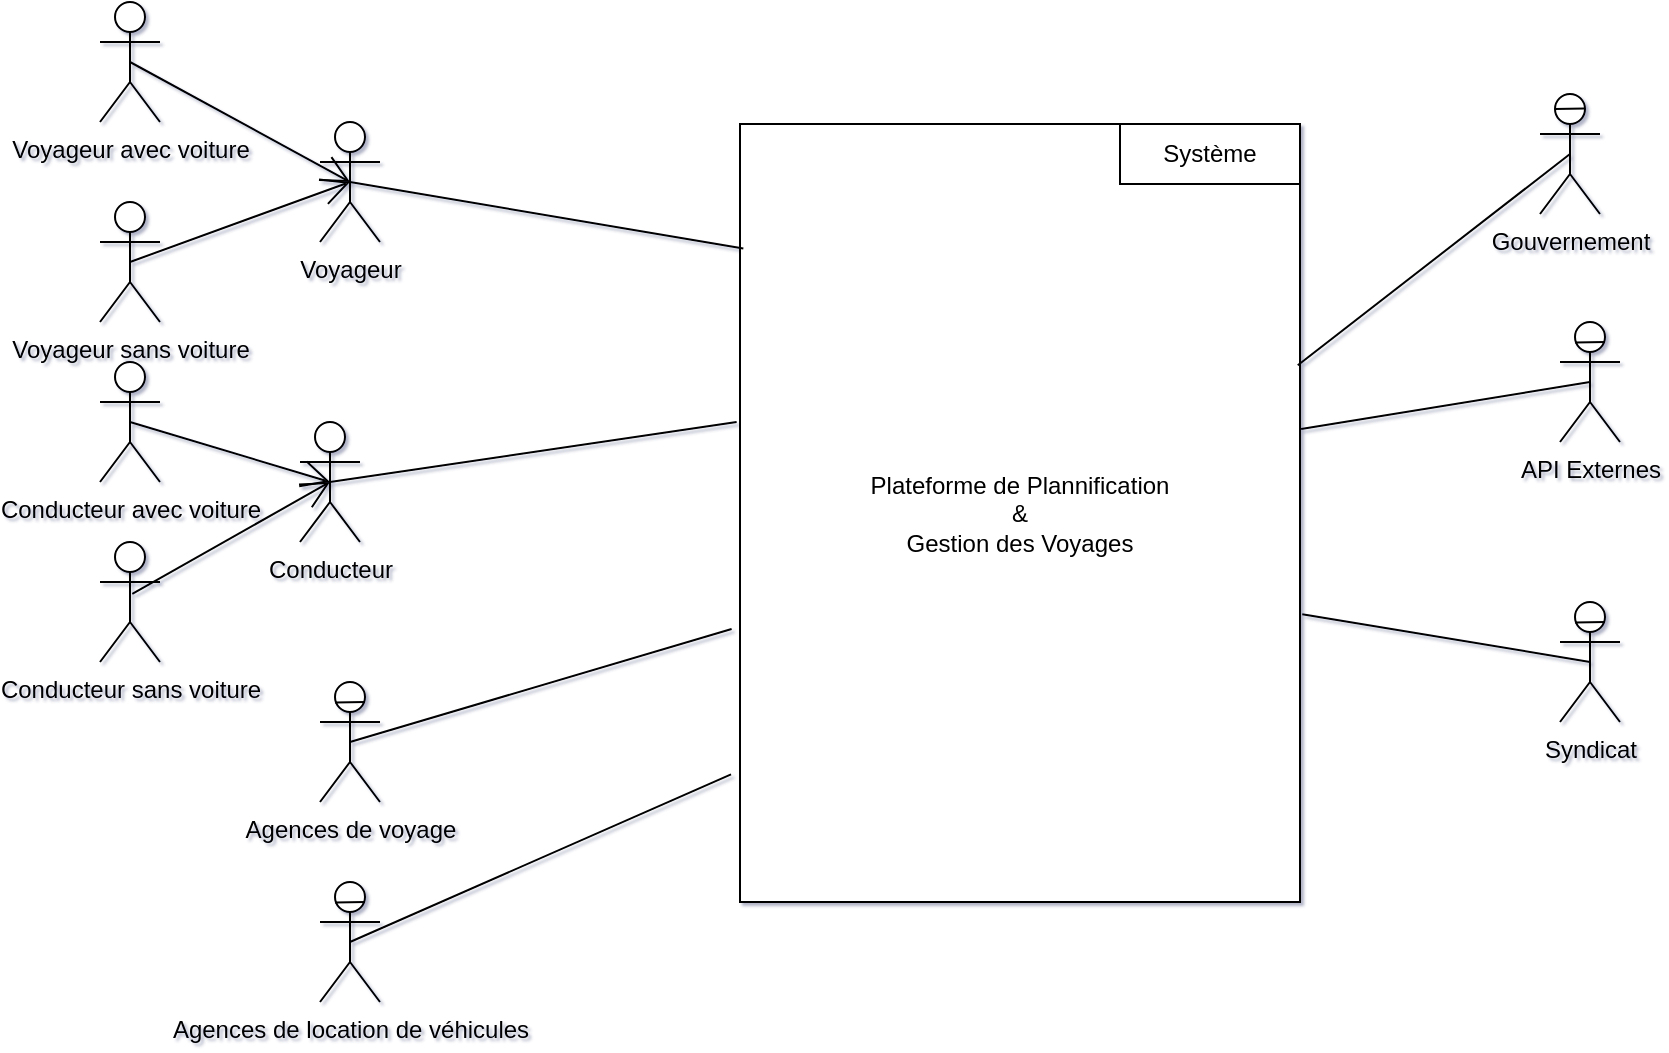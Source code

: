 <mxfile version="24.0.4" type="device" pages="5">
  <diagram id="5uAXso9w_izSH2Sz5hrn" name="Modèle de Contexte">
    <mxGraphModel dx="1707" dy="531" grid="1" gridSize="10" guides="1" tooltips="1" connect="1" arrows="1" fold="1" page="1" pageScale="1" pageWidth="827" pageHeight="1169" background="none" math="0" shadow="1">
      <root>
        <mxCell id="0" />
        <mxCell id="1" parent="0" />
        <mxCell id="2" value="Plateforme de Plannification &lt;br&gt;&amp;amp; &lt;br&gt;Gestion des Voyages" style="whiteSpace=wrap;html=1;labelBackgroundColor=default;" parent="1" vertex="1">
          <mxGeometry x="-60" y="381" width="280" height="389" as="geometry" />
        </mxCell>
        <mxCell id="13" value="" style="endArrow=none;html=1;entryX=0.996;entryY=0.31;entryDx=0;entryDy=0;entryPerimeter=0;exitX=0.5;exitY=0.5;exitDx=0;exitDy=0;exitPerimeter=0;startArrow=none;" parent="1" source="f1Rh8C84F_ttffj4ga7b-51" target="2" edge="1">
          <mxGeometry width="50" height="50" relative="1" as="geometry">
            <mxPoint x="355" y="370" as="sourcePoint" />
            <mxPoint x="248" y="466" as="targetPoint" />
          </mxGeometry>
        </mxCell>
        <mxCell id="30" value="Système" style="rounded=0;labelBackgroundColor=none;labelBorderColor=none;fontColor=default;whiteSpace=wrap;html=1;" parent="1" vertex="1">
          <mxGeometry x="130" y="381" width="90" height="30" as="geometry" />
        </mxCell>
        <object label="Voyageur" Malade="" id="32">
          <mxCell style="shape=umlActor;verticalLabelPosition=bottom;verticalAlign=top;html=1;outlineConnect=0;" parent="1" vertex="1">
            <mxGeometry x="-270" y="380" width="30" height="60" as="geometry" />
          </mxCell>
        </object>
        <mxCell id="33" value="" style="endArrow=none;html=1;exitX=0.5;exitY=0.5;exitDx=0;exitDy=0;exitPerimeter=0;entryX=0.006;entryY=0.16;entryDx=0;entryDy=0;entryPerimeter=0;" parent="1" source="32" target="2" edge="1">
          <mxGeometry width="50" height="50" relative="1" as="geometry">
            <mxPoint x="-50" y="550" as="sourcePoint" />
            <mxPoint y="500" as="targetPoint" />
          </mxGeometry>
        </mxCell>
        <mxCell id="f1Rh8C84F_ttffj4ga7b-41" value="Conducteur" style="shape=umlActor;verticalLabelPosition=bottom;verticalAlign=top;html=1;" parent="1" vertex="1">
          <mxGeometry x="-280" y="530" width="30" height="60" as="geometry" />
        </mxCell>
        <mxCell id="f1Rh8C84F_ttffj4ga7b-43" value="" style="endArrow=none;html=1;entryX=-0.006;entryY=0.383;entryDx=0;entryDy=0;entryPerimeter=0;exitX=0.5;exitY=0.5;exitDx=0;exitDy=0;exitPerimeter=0;" parent="1" source="f1Rh8C84F_ttffj4ga7b-41" target="2" edge="1">
          <mxGeometry width="50" height="50" relative="1" as="geometry">
            <mxPoint x="-140" y="620" as="sourcePoint" />
            <mxPoint x="-90" y="570" as="targetPoint" />
          </mxGeometry>
        </mxCell>
        <mxCell id="f1Rh8C84F_ttffj4ga7b-51" value="Gouvernement" style="shape=umlActor;verticalLabelPosition=bottom;verticalAlign=top;html=1;" parent="1" vertex="1">
          <mxGeometry x="340" y="366" width="30" height="60" as="geometry" />
        </mxCell>
        <mxCell id="f1Rh8C84F_ttffj4ga7b-52" value="" style="endArrow=none;html=1;entryX=0.743;entryY=0.121;entryDx=0;entryDy=0;entryPerimeter=0;exitX=0.246;exitY=0.126;exitDx=0;exitDy=0;exitPerimeter=0;" parent="1" source="f1Rh8C84F_ttffj4ga7b-51" target="f1Rh8C84F_ttffj4ga7b-51" edge="1">
          <mxGeometry width="50" height="50" relative="1" as="geometry">
            <mxPoint x="910" y="390" as="sourcePoint" />
            <mxPoint x="960" y="340" as="targetPoint" />
          </mxGeometry>
        </mxCell>
        <mxCell id="UIJVjZGqQf8E1oPwG5YI-33" value="Syndicat" style="shape=umlActor;verticalLabelPosition=bottom;verticalAlign=top;html=1;" parent="1" vertex="1">
          <mxGeometry x="350" y="620" width="30" height="60" as="geometry" />
        </mxCell>
        <mxCell id="UIJVjZGqQf8E1oPwG5YI-34" value="" style="endArrow=none;html=1;entryX=0.743;entryY=0.121;entryDx=0;entryDy=0;entryPerimeter=0;exitX=0.246;exitY=0.126;exitDx=0;exitDy=0;exitPerimeter=0;" parent="1" edge="1">
          <mxGeometry width="50" height="50" relative="1" as="geometry">
            <mxPoint x="357.54" y="630.3" as="sourcePoint" />
            <mxPoint x="372.45" y="630" as="targetPoint" />
          </mxGeometry>
        </mxCell>
        <mxCell id="DHFxpWwZ4zi_EKPoY7qs-35" value="Conducteur sans voiture" style="shape=umlActor;verticalLabelPosition=bottom;verticalAlign=top;html=1;" parent="1" vertex="1">
          <mxGeometry x="-380" y="590" width="30" height="60" as="geometry" />
        </mxCell>
        <mxCell id="DHFxpWwZ4zi_EKPoY7qs-36" value="Conducteur avec voiture" style="shape=umlActor;verticalLabelPosition=bottom;verticalAlign=top;html=1;" parent="1" vertex="1">
          <mxGeometry x="-380" y="500" width="30" height="60" as="geometry" />
        </mxCell>
        <object label="Voyageur sans voiture" Malade="" id="DHFxpWwZ4zi_EKPoY7qs-37">
          <mxCell style="shape=umlActor;verticalLabelPosition=bottom;verticalAlign=top;html=1;outlineConnect=0;" parent="1" vertex="1">
            <mxGeometry x="-380" y="420" width="30" height="60" as="geometry" />
          </mxCell>
        </object>
        <object label="Voyageur avec voiture" Malade="" id="DHFxpWwZ4zi_EKPoY7qs-38">
          <mxCell style="shape=umlActor;verticalLabelPosition=bottom;verticalAlign=top;html=1;outlineConnect=0;" parent="1" vertex="1">
            <mxGeometry x="-380" y="320" width="30" height="60" as="geometry" />
          </mxCell>
        </object>
        <mxCell id="DHFxpWwZ4zi_EKPoY7qs-40" value="" style="endArrow=open;endFill=1;endSize=12;html=1;entryX=0.5;entryY=0.5;entryDx=0;entryDy=0;entryPerimeter=0;exitX=0.5;exitY=0.5;exitDx=0;exitDy=0;exitPerimeter=0;" parent="1" source="DHFxpWwZ4zi_EKPoY7qs-38" target="32" edge="1">
          <mxGeometry width="160" relative="1" as="geometry">
            <mxPoint x="-320" y="360" as="sourcePoint" />
            <mxPoint x="-227.88" y="360.174" as="targetPoint" />
          </mxGeometry>
        </mxCell>
        <mxCell id="DHFxpWwZ4zi_EKPoY7qs-41" value="" style="endArrow=open;endFill=1;endSize=12;html=1;entryX=0.5;entryY=0.5;entryDx=0;entryDy=0;entryPerimeter=0;exitX=0.5;exitY=0.5;exitDx=0;exitDy=0;exitPerimeter=0;" parent="1" source="DHFxpWwZ4zi_EKPoY7qs-37" target="32" edge="1">
          <mxGeometry width="160" relative="1" as="geometry">
            <mxPoint x="-355" y="360.0" as="sourcePoint" />
            <mxPoint x="-245" y="420" as="targetPoint" />
          </mxGeometry>
        </mxCell>
        <mxCell id="DHFxpWwZ4zi_EKPoY7qs-42" value="" style="endArrow=open;endFill=1;endSize=12;html=1;entryX=0.5;entryY=0.5;entryDx=0;entryDy=0;entryPerimeter=0;exitX=0.5;exitY=0.5;exitDx=0;exitDy=0;exitPerimeter=0;" parent="1" source="DHFxpWwZ4zi_EKPoY7qs-36" target="f1Rh8C84F_ttffj4ga7b-41" edge="1">
          <mxGeometry width="160" relative="1" as="geometry">
            <mxPoint x="-345" y="370.0" as="sourcePoint" />
            <mxPoint x="-235" y="430" as="targetPoint" />
          </mxGeometry>
        </mxCell>
        <mxCell id="DHFxpWwZ4zi_EKPoY7qs-43" value="" style="endArrow=open;endFill=1;endSize=12;html=1;exitX=0.538;exitY=0.432;exitDx=0;exitDy=0;exitPerimeter=0;entryX=0.5;entryY=0.5;entryDx=0;entryDy=0;entryPerimeter=0;" parent="1" source="DHFxpWwZ4zi_EKPoY7qs-35" target="f1Rh8C84F_ttffj4ga7b-41" edge="1">
          <mxGeometry width="160" relative="1" as="geometry">
            <mxPoint x="-335" y="380.0" as="sourcePoint" />
            <mxPoint x="-290" y="600" as="targetPoint" />
          </mxGeometry>
        </mxCell>
        <mxCell id="DHFxpWwZ4zi_EKPoY7qs-44" value="Agences de voyage" style="shape=umlActor;verticalLabelPosition=bottom;verticalAlign=top;html=1;" parent="1" vertex="1">
          <mxGeometry x="-270" y="660" width="30" height="60" as="geometry" />
        </mxCell>
        <mxCell id="DHFxpWwZ4zi_EKPoY7qs-45" value="" style="endArrow=none;html=1;entryX=-0.015;entryY=0.649;entryDx=0;entryDy=0;entryPerimeter=0;exitX=0.5;exitY=0.5;exitDx=0;exitDy=0;exitPerimeter=0;" parent="1" source="DHFxpWwZ4zi_EKPoY7qs-44" target="2" edge="1">
          <mxGeometry width="50" height="50" relative="1" as="geometry">
            <mxPoint x="-255" y="570" as="sourcePoint" />
            <mxPoint x="-51.68" y="539.987" as="targetPoint" />
          </mxGeometry>
        </mxCell>
        <mxCell id="DHFxpWwZ4zi_EKPoY7qs-46" value="Agences de location de véhicules" style="shape=umlActor;verticalLabelPosition=bottom;verticalAlign=top;html=1;" parent="1" vertex="1">
          <mxGeometry x="-270" y="760" width="30" height="60" as="geometry" />
        </mxCell>
        <mxCell id="DHFxpWwZ4zi_EKPoY7qs-49" value="" style="endArrow=none;html=1;entryX=0.743;entryY=0.121;entryDx=0;entryDy=0;entryPerimeter=0;exitX=0.246;exitY=0.126;exitDx=0;exitDy=0;exitPerimeter=0;" parent="1" edge="1">
          <mxGeometry width="50" height="50" relative="1" as="geometry">
            <mxPoint x="-262.46" y="770.3" as="sourcePoint" />
            <mxPoint x="-247.55" y="770" as="targetPoint" />
          </mxGeometry>
        </mxCell>
        <mxCell id="DHFxpWwZ4zi_EKPoY7qs-50" value="" style="endArrow=none;html=1;entryX=0.743;entryY=0.121;entryDx=0;entryDy=0;entryPerimeter=0;exitX=0.246;exitY=0.126;exitDx=0;exitDy=0;exitPerimeter=0;" parent="1" edge="1">
          <mxGeometry width="50" height="50" relative="1" as="geometry">
            <mxPoint x="-262.46" y="670.3" as="sourcePoint" />
            <mxPoint x="-247.55" y="670" as="targetPoint" />
          </mxGeometry>
        </mxCell>
        <mxCell id="34" value="" style="endArrow=none;html=1;entryX=-0.016;entryY=0.836;entryDx=0;entryDy=0;entryPerimeter=0;exitX=0.5;exitY=0.5;exitDx=0;exitDy=0;exitPerimeter=0;" parent="1" source="DHFxpWwZ4zi_EKPoY7qs-46" target="2" edge="1">
          <mxGeometry width="50" height="50" relative="1" as="geometry">
            <mxPoint x="-245" y="700" as="sourcePoint" />
            <mxPoint x="-54.2" y="643.461" as="targetPoint" />
          </mxGeometry>
        </mxCell>
        <mxCell id="35" value="" style="endArrow=none;html=1;entryX=1.004;entryY=0.63;entryDx=0;entryDy=0;startArrow=none;exitX=0.5;exitY=0.5;exitDx=0;exitDy=0;exitPerimeter=0;entryPerimeter=0;" parent="1" source="UIJVjZGqQf8E1oPwG5YI-33" target="2" edge="1">
          <mxGeometry width="50" height="50" relative="1" as="geometry">
            <mxPoint x="365" y="406" as="sourcePoint" />
            <mxPoint x="228.88" y="511.59" as="targetPoint" />
          </mxGeometry>
        </mxCell>
        <mxCell id="36" value="API Externes" style="shape=umlActor;verticalLabelPosition=bottom;verticalAlign=top;html=1;" parent="1" vertex="1">
          <mxGeometry x="350" y="480" width="30" height="60" as="geometry" />
        </mxCell>
        <mxCell id="38" value="" style="endArrow=none;html=1;entryX=1.002;entryY=0.392;entryDx=0;entryDy=0;entryPerimeter=0;exitX=0.5;exitY=0.5;exitDx=0;exitDy=0;exitPerimeter=0;startArrow=none;" parent="1" source="36" target="2" edge="1">
          <mxGeometry width="50" height="50" relative="1" as="geometry">
            <mxPoint x="365" y="406" as="sourcePoint" />
            <mxPoint x="228.88" y="511.59" as="targetPoint" />
          </mxGeometry>
        </mxCell>
        <mxCell id="39" value="" style="endArrow=none;html=1;entryX=0.743;entryY=0.121;entryDx=0;entryDy=0;entryPerimeter=0;exitX=0.246;exitY=0.126;exitDx=0;exitDy=0;exitPerimeter=0;" parent="1" edge="1">
          <mxGeometry width="50" height="50" relative="1" as="geometry">
            <mxPoint x="357.55" y="490.3" as="sourcePoint" />
            <mxPoint x="372.46" y="490" as="targetPoint" />
          </mxGeometry>
        </mxCell>
      </root>
    </mxGraphModel>
  </diagram>
  <diagram id="RYnT7qDGrqwzfNb_8twP" name="Modèle de Package">
    <mxGraphModel dx="3370" dy="2706" grid="1" gridSize="10" guides="1" tooltips="1" connect="1" arrows="1" fold="1" page="1" pageScale="1" pageWidth="827" pageHeight="1169" math="0" shadow="0">
      <root>
        <mxCell id="0" />
        <mxCell id="1" parent="0" />
        <mxCell id="yUEyFEYOAD7wJsI0X9_C-2" value="" style="whiteSpace=wrap;html=1;labelBackgroundColor=default;" parent="1" vertex="1">
          <mxGeometry x="-90" y="-30" width="910" height="1730" as="geometry" />
        </mxCell>
        <mxCell id="yUEyFEYOAD7wJsI0X9_C-3" value="" style="endArrow=none;html=1;entryX=0.996;entryY=0.31;entryDx=0;entryDy=0;entryPerimeter=0;exitX=0.5;exitY=0.5;exitDx=0;exitDy=0;exitPerimeter=0;startArrow=none;" parent="1" source="yUEyFEYOAD7wJsI0X9_C-10" target="yUEyFEYOAD7wJsI0X9_C-2" edge="1">
          <mxGeometry width="50" height="50" relative="1" as="geometry">
            <mxPoint x="355" y="370" as="sourcePoint" />
            <mxPoint x="248" y="466" as="targetPoint" />
          </mxGeometry>
        </mxCell>
        <mxCell id="yUEyFEYOAD7wJsI0X9_C-4" value="&lt;span style=&quot;background-color: rgb(255, 255, 255);&quot;&gt;Plateforme de plannification des Voyages&lt;/span&gt;" style="rounded=0;labelBackgroundColor=none;labelBorderColor=none;fontColor=default;whiteSpace=wrap;html=1;" parent="1" vertex="1">
          <mxGeometry x="580" y="-30" width="240" height="30" as="geometry" />
        </mxCell>
        <mxCell id="yUEyFEYOAD7wJsI0X9_C-5" value="Modèle de Package" style="text;html=1;align=center;verticalAlign=middle;resizable=0;points=[];autosize=1;strokeColor=none;fillColor=none;fontStyle=1;fontSize=28;" parent="1" vertex="1">
          <mxGeometry x="140" y="-200" width="280" height="50" as="geometry" />
        </mxCell>
        <object label="Voyageur" Malade="" id="yUEyFEYOAD7wJsI0X9_C-6">
          <mxCell style="shape=umlActor;verticalLabelPosition=bottom;verticalAlign=top;html=1;outlineConnect=0;" parent="1" vertex="1">
            <mxGeometry x="-374" y="180" width="30" height="60" as="geometry" />
          </mxCell>
        </object>
        <mxCell id="yUEyFEYOAD7wJsI0X9_C-7" value="" style="endArrow=none;html=1;exitX=0.5;exitY=0.5;exitDx=0;exitDy=0;exitPerimeter=0;entryX=0.006;entryY=0.16;entryDx=0;entryDy=0;entryPerimeter=0;" parent="1" source="yUEyFEYOAD7wJsI0X9_C-6" target="yUEyFEYOAD7wJsI0X9_C-2" edge="1">
          <mxGeometry width="50" height="50" relative="1" as="geometry">
            <mxPoint x="-50" y="550" as="sourcePoint" />
            <mxPoint y="500" as="targetPoint" />
          </mxGeometry>
        </mxCell>
        <mxCell id="yUEyFEYOAD7wJsI0X9_C-8" value="Conducteur" style="shape=umlActor;verticalLabelPosition=bottom;verticalAlign=top;html=1;" parent="1" vertex="1">
          <mxGeometry x="-404" y="660" width="30" height="60" as="geometry" />
        </mxCell>
        <mxCell id="yUEyFEYOAD7wJsI0X9_C-9" value="" style="endArrow=none;html=1;entryX=-0.006;entryY=0.383;entryDx=0;entryDy=0;entryPerimeter=0;exitX=0.5;exitY=0.5;exitDx=0;exitDy=0;exitPerimeter=0;" parent="1" source="yUEyFEYOAD7wJsI0X9_C-8" target="yUEyFEYOAD7wJsI0X9_C-2" edge="1">
          <mxGeometry width="50" height="50" relative="1" as="geometry">
            <mxPoint x="-140" y="620" as="sourcePoint" />
            <mxPoint x="-90" y="570" as="targetPoint" />
          </mxGeometry>
        </mxCell>
        <mxCell id="yUEyFEYOAD7wJsI0X9_C-10" value="Gouvernement" style="shape=umlActor;verticalLabelPosition=bottom;verticalAlign=top;html=1;" parent="1" vertex="1">
          <mxGeometry x="1310" y="360" width="30" height="60" as="geometry" />
        </mxCell>
        <mxCell id="yUEyFEYOAD7wJsI0X9_C-11" value="" style="endArrow=none;html=1;entryX=0.743;entryY=0.121;entryDx=0;entryDy=0;entryPerimeter=0;exitX=0.246;exitY=0.126;exitDx=0;exitDy=0;exitPerimeter=0;" parent="1" source="yUEyFEYOAD7wJsI0X9_C-10" target="yUEyFEYOAD7wJsI0X9_C-10" edge="1">
          <mxGeometry width="50" height="50" relative="1" as="geometry">
            <mxPoint x="910" y="390" as="sourcePoint" />
            <mxPoint x="960" y="340" as="targetPoint" />
          </mxGeometry>
        </mxCell>
        <mxCell id="yUEyFEYOAD7wJsI0X9_C-12" value="Syndicat" style="shape=umlActor;verticalLabelPosition=bottom;verticalAlign=top;html=1;" parent="1" vertex="1">
          <mxGeometry x="1310" y="1030" width="30" height="60" as="geometry" />
        </mxCell>
        <mxCell id="yUEyFEYOAD7wJsI0X9_C-13" value="" style="endArrow=none;html=1;entryX=0.743;entryY=0.121;entryDx=0;entryDy=0;entryPerimeter=0;exitX=0.246;exitY=0.126;exitDx=0;exitDy=0;exitPerimeter=0;" parent="1" edge="1">
          <mxGeometry width="50" height="50" relative="1" as="geometry">
            <mxPoint x="727.55" y="720.3" as="sourcePoint" />
            <mxPoint x="742.46" y="720" as="targetPoint" />
          </mxGeometry>
        </mxCell>
        <mxCell id="yUEyFEYOAD7wJsI0X9_C-14" value="Conducteur sans voiture" style="shape=umlActor;verticalLabelPosition=bottom;verticalAlign=top;html=1;" parent="1" vertex="1">
          <mxGeometry x="-504" y="720" width="30" height="60" as="geometry" />
        </mxCell>
        <mxCell id="yUEyFEYOAD7wJsI0X9_C-15" value="Conducteur avec voiture" style="shape=umlActor;verticalLabelPosition=bottom;verticalAlign=top;html=1;" parent="1" vertex="1">
          <mxGeometry x="-504" y="620" width="30" height="60" as="geometry" />
        </mxCell>
        <object label="Voyageur sans voiture" Malade="" id="yUEyFEYOAD7wJsI0X9_C-16">
          <mxCell style="shape=umlActor;verticalLabelPosition=bottom;verticalAlign=top;html=1;outlineConnect=0;" parent="1" vertex="1">
            <mxGeometry x="-484" y="220" width="30" height="60" as="geometry" />
          </mxCell>
        </object>
        <object label="Voyageur avec voiture" Malade="" id="yUEyFEYOAD7wJsI0X9_C-17">
          <mxCell style="shape=umlActor;verticalLabelPosition=bottom;verticalAlign=top;html=1;outlineConnect=0;" parent="1" vertex="1">
            <mxGeometry x="-484" y="120" width="30" height="60" as="geometry" />
          </mxCell>
        </object>
        <mxCell id="yUEyFEYOAD7wJsI0X9_C-18" value="" style="endArrow=open;endFill=1;endSize=12;html=1;entryX=0.5;entryY=0.5;entryDx=0;entryDy=0;entryPerimeter=0;exitX=0.5;exitY=0.5;exitDx=0;exitDy=0;exitPerimeter=0;" parent="1" source="yUEyFEYOAD7wJsI0X9_C-17" target="yUEyFEYOAD7wJsI0X9_C-6" edge="1">
          <mxGeometry width="160" relative="1" as="geometry">
            <mxPoint x="-424" y="160" as="sourcePoint" />
            <mxPoint x="-331.88" y="160.174" as="targetPoint" />
          </mxGeometry>
        </mxCell>
        <mxCell id="yUEyFEYOAD7wJsI0X9_C-19" value="" style="endArrow=open;endFill=1;endSize=12;html=1;entryX=0.5;entryY=0.5;entryDx=0;entryDy=0;entryPerimeter=0;exitX=0.5;exitY=0.5;exitDx=0;exitDy=0;exitPerimeter=0;" parent="1" source="yUEyFEYOAD7wJsI0X9_C-16" target="yUEyFEYOAD7wJsI0X9_C-6" edge="1">
          <mxGeometry width="160" relative="1" as="geometry">
            <mxPoint x="-459" y="160.0" as="sourcePoint" />
            <mxPoint x="-349" y="220" as="targetPoint" />
          </mxGeometry>
        </mxCell>
        <mxCell id="yUEyFEYOAD7wJsI0X9_C-20" value="" style="endArrow=open;endFill=1;endSize=12;html=1;entryX=0.5;entryY=0.5;entryDx=0;entryDy=0;entryPerimeter=0;exitX=0.5;exitY=0.5;exitDx=0;exitDy=0;exitPerimeter=0;" parent="1" source="yUEyFEYOAD7wJsI0X9_C-15" target="yUEyFEYOAD7wJsI0X9_C-8" edge="1">
          <mxGeometry width="160" relative="1" as="geometry">
            <mxPoint x="-489" y="660.0" as="sourcePoint" />
            <mxPoint x="-359" y="560" as="targetPoint" />
          </mxGeometry>
        </mxCell>
        <mxCell id="yUEyFEYOAD7wJsI0X9_C-21" value="" style="endArrow=open;endFill=1;endSize=12;html=1;exitX=0.538;exitY=0.432;exitDx=0;exitDy=0;exitPerimeter=0;entryX=0.5;entryY=0.5;entryDx=0;entryDy=0;entryPerimeter=0;" parent="1" source="yUEyFEYOAD7wJsI0X9_C-14" target="yUEyFEYOAD7wJsI0X9_C-8" edge="1">
          <mxGeometry width="160" relative="1" as="geometry">
            <mxPoint x="-459" y="510.0" as="sourcePoint" />
            <mxPoint x="-414" y="730" as="targetPoint" />
          </mxGeometry>
        </mxCell>
        <mxCell id="yUEyFEYOAD7wJsI0X9_C-22" value="Agences de voyage" style="shape=umlActor;verticalLabelPosition=bottom;verticalAlign=top;html=1;" parent="1" vertex="1">
          <mxGeometry x="-490" y="1140" width="30" height="60" as="geometry" />
        </mxCell>
        <mxCell id="yUEyFEYOAD7wJsI0X9_C-23" value="" style="endArrow=none;html=1;entryX=-0.015;entryY=0.649;entryDx=0;entryDy=0;entryPerimeter=0;exitX=0.5;exitY=0.5;exitDx=0;exitDy=0;exitPerimeter=0;" parent="1" source="yUEyFEYOAD7wJsI0X9_C-22" target="yUEyFEYOAD7wJsI0X9_C-2" edge="1">
          <mxGeometry width="50" height="50" relative="1" as="geometry">
            <mxPoint x="-255" y="570" as="sourcePoint" />
            <mxPoint x="-51.68" y="539.987" as="targetPoint" />
          </mxGeometry>
        </mxCell>
        <mxCell id="yUEyFEYOAD7wJsI0X9_C-24" style="edgeStyle=none;html=1;exitX=0.5;exitY=0.5;exitDx=0;exitDy=0;exitPerimeter=0;entryX=-0.002;entryY=0.866;entryDx=0;entryDy=0;entryPerimeter=0;" parent="1" source="yUEyFEYOAD7wJsI0X9_C-25" target="yUEyFEYOAD7wJsI0X9_C-2" edge="1">
          <mxGeometry relative="1" as="geometry" />
        </mxCell>
        <mxCell id="yUEyFEYOAD7wJsI0X9_C-25" value="Agences de location de véhicules" style="shape=umlActor;verticalLabelPosition=bottom;verticalAlign=top;html=1;" parent="1" vertex="1">
          <mxGeometry x="-480" y="1490" width="30" height="60" as="geometry" />
        </mxCell>
        <mxCell id="yUEyFEYOAD7wJsI0X9_C-26" value="" style="endArrow=none;html=1;entryX=0.743;entryY=0.121;entryDx=0;entryDy=0;entryPerimeter=0;exitX=0.246;exitY=0.126;exitDx=0;exitDy=0;exitPerimeter=0;" parent="1" edge="1">
          <mxGeometry width="50" height="50" relative="1" as="geometry">
            <mxPoint x="-480" y="1150.3" as="sourcePoint" />
            <mxPoint x="-465.09" y="1150" as="targetPoint" />
          </mxGeometry>
        </mxCell>
        <mxCell id="yUEyFEYOAD7wJsI0X9_C-27" value="" style="endArrow=none;html=1;entryX=0.743;entryY=0.121;entryDx=0;entryDy=0;entryPerimeter=0;exitX=0.246;exitY=0.126;exitDx=0;exitDy=0;exitPerimeter=0;" parent="1" edge="1">
          <mxGeometry width="50" height="50" relative="1" as="geometry">
            <mxPoint x="-472.45" y="1500.3" as="sourcePoint" />
            <mxPoint x="-457.54" y="1500" as="targetPoint" />
          </mxGeometry>
        </mxCell>
        <mxCell id="yUEyFEYOAD7wJsI0X9_C-32" value="" style="endArrow=none;html=1;entryX=1.002;entryY=0.579;entryDx=0;entryDy=0;entryPerimeter=0;startArrow=none;exitX=0.5;exitY=0.5;exitDx=0;exitDy=0;exitPerimeter=0;" parent="1" source="yUEyFEYOAD7wJsI0X9_C-12" target="yUEyFEYOAD7wJsI0X9_C-2" edge="1">
          <mxGeometry width="50" height="50" relative="1" as="geometry">
            <mxPoint x="1340" y="1090" as="sourcePoint" />
            <mxPoint x="228.88" y="511.59" as="targetPoint" />
          </mxGeometry>
        </mxCell>
        <mxCell id="dt4VCgyjDr_ztjZsobvP-1" value="Gestion des Utilisateurs" style="shape=folder;fontStyle=1;tabWidth=180;tabHeight=30;tabPosition=left;html=1;boundedLbl=1;labelInHeader=1;container=1;collapsible=0;" parent="1" vertex="1">
          <mxGeometry y="20" width="730" height="330" as="geometry" />
        </mxCell>
        <mxCell id="dt4VCgyjDr_ztjZsobvP-2" value="" style="html=1;strokeColor=none;resizeWidth=1;resizeHeight=1;fillColor=none;part=1;connectable=0;allowArrows=0;deletable=0;" parent="dt4VCgyjDr_ztjZsobvP-1" vertex="1">
          <mxGeometry width="730" height="278.235" relative="1" as="geometry">
            <mxPoint y="30" as="offset" />
          </mxGeometry>
        </mxCell>
        <mxCell id="dt4VCgyjDr_ztjZsobvP-5" value="Gestion des Voyageurs" style="shape=folder;fontStyle=1;tabWidth=180;tabHeight=30;tabPosition=left;html=1;boundedLbl=1;labelInHeader=1;container=1;collapsible=0;" parent="dt4VCgyjDr_ztjZsobvP-1" vertex="1">
          <mxGeometry x="20.28" y="40" width="319.72" height="80" as="geometry" />
        </mxCell>
        <mxCell id="dt4VCgyjDr_ztjZsobvP-6" value="&lt;div style=&quot;&quot;&gt;&lt;span style=&quot;background-color: initial;&quot;&gt;- Gestion des voyageurs&lt;/span&gt;&lt;span style=&quot;background-color: initial;&quot;&gt;&amp;nbsp;avec voiture&lt;/span&gt;&lt;/div&gt;&lt;div style=&quot;&quot;&gt;&lt;span style=&quot;background-color: initial;&quot;&gt;- Gestion des&amp;nbsp;&lt;/span&gt;&lt;span style=&quot;&quot;&gt;voyageurs&lt;/span&gt;&lt;span style=&quot;background-color: initial;&quot;&gt;&amp;nbsp;sans voiture&lt;/span&gt;&lt;/div&gt;" style="html=1;strokeColor=none;resizeWidth=1;resizeHeight=1;fillColor=none;part=1;connectable=0;allowArrows=0;deletable=0;align=center;" parent="dt4VCgyjDr_ztjZsobvP-5" vertex="1">
          <mxGeometry width="319.72" height="56.0" relative="1" as="geometry">
            <mxPoint y="30" as="offset" />
          </mxGeometry>
        </mxCell>
        <mxCell id="dt4VCgyjDr_ztjZsobvP-3" value="Gestion des Conducteurs" style="shape=folder;fontStyle=1;tabWidth=180;tabHeight=30;tabPosition=left;html=1;boundedLbl=1;labelInHeader=1;container=1;collapsible=0;" parent="dt4VCgyjDr_ztjZsobvP-1" vertex="1">
          <mxGeometry x="20.28" y="134.09" width="319.72" height="82.45" as="geometry" />
        </mxCell>
        <mxCell id="dt4VCgyjDr_ztjZsobvP-4" value="&lt;div style=&quot;text-align: left;&quot;&gt;&lt;span style=&quot;background-color: initial;&quot;&gt;- Gestion des conducteurs avec voiture&lt;/span&gt;&lt;/div&gt;&lt;div style=&quot;text-align: left;&quot;&gt;&lt;span style=&quot;background-color: initial;&quot;&gt;- Gestion des conducteurs sans voiture&lt;/span&gt;&lt;/div&gt;" style="html=1;strokeColor=none;resizeWidth=1;resizeHeight=1;fillColor=none;part=1;connectable=0;allowArrows=0;deletable=0;" parent="dt4VCgyjDr_ztjZsobvP-3" vertex="1">
          <mxGeometry width="319.72" height="57.715" relative="1" as="geometry">
            <mxPoint y="30" as="offset" />
          </mxGeometry>
        </mxCell>
        <mxCell id="dt4VCgyjDr_ztjZsobvP-7" value="Gestion des Syndicats" style="shape=folder;fontStyle=1;tabWidth=150;tabHeight=30;tabPosition=left;html=1;boundedLbl=1;labelInHeader=1;container=1;collapsible=0;" parent="dt4VCgyjDr_ztjZsobvP-1" vertex="1">
          <mxGeometry x="20.28" y="230" width="319.72" height="81.84" as="geometry" />
        </mxCell>
        <mxCell id="dt4VCgyjDr_ztjZsobvP-8" value="&lt;div style=&quot;text-align: left;&quot;&gt;- Gestion de l&#39;identification des syndicats&lt;/div&gt;&lt;div style=&quot;text-align: left;&quot;&gt;- Gestion de la liste des syndiqués d&#39;un syndicat&lt;/div&gt;" style="html=1;strokeColor=none;resizeWidth=1;resizeHeight=1;fillColor=none;part=1;connectable=0;allowArrows=0;deletable=0;" parent="dt4VCgyjDr_ztjZsobvP-7" vertex="1">
          <mxGeometry width="339.702" height="57.288" relative="1" as="geometry">
            <mxPoint y="30" as="offset" />
          </mxGeometry>
        </mxCell>
        <mxCell id="dt4VCgyjDr_ztjZsobvP-12" value="Gestion des Agences de voyages" style="shape=folder;fontStyle=1;tabWidth=210;tabHeight=30;tabPosition=left;html=1;boundedLbl=1;labelInHeader=1;container=1;collapsible=0;" parent="dt4VCgyjDr_ztjZsobvP-1" vertex="1">
          <mxGeometry x="360.28" y="40" width="350" height="80" as="geometry" />
        </mxCell>
        <mxCell id="dt4VCgyjDr_ztjZsobvP-13" value="&lt;div style=&quot;text-align: left;&quot;&gt;- Gestion de l&#39;identification des agences de voyage&lt;/div&gt;" style="html=1;strokeColor=none;resizeWidth=1;resizeHeight=1;fillColor=none;part=1;connectable=0;allowArrows=0;deletable=0;" parent="dt4VCgyjDr_ztjZsobvP-12" vertex="1">
          <mxGeometry width="350" height="56.0" relative="1" as="geometry">
            <mxPoint y="30" as="offset" />
          </mxGeometry>
        </mxCell>
        <mxCell id="dt4VCgyjDr_ztjZsobvP-14" value="Gestion de gouvernement" style="shape=folder;fontStyle=1;tabWidth=180;tabHeight=30;tabPosition=left;html=1;boundedLbl=1;labelInHeader=1;container=1;collapsible=0;" parent="dt4VCgyjDr_ztjZsobvP-1" vertex="1">
          <mxGeometry x="360.28" y="134.09" width="349.72" height="82.45" as="geometry" />
        </mxCell>
        <mxCell id="dt4VCgyjDr_ztjZsobvP-15" value="&lt;div style=&quot;text-align: left;&quot;&gt;- Gestion de l&#39;identification des agents du gouvernement&lt;/div&gt;&lt;div style=&quot;text-align: left;&quot;&gt;- Getion des échanges de données de mobilité&lt;/div&gt;" style="html=1;strokeColor=none;resizeWidth=1;resizeHeight=1;fillColor=none;part=1;connectable=0;allowArrows=0;deletable=0;" parent="dt4VCgyjDr_ztjZsobvP-14" vertex="1">
          <mxGeometry width="349.72" height="57.715" relative="1" as="geometry">
            <mxPoint y="30" as="offset" />
          </mxGeometry>
        </mxCell>
        <mxCell id="dt4VCgyjDr_ztjZsobvP-9" value="Gestion des Agences de location" style="shape=folder;fontStyle=1;tabWidth=210;tabHeight=25;tabPosition=left;html=1;boundedLbl=1;labelInHeader=1;container=1;collapsible=0;" parent="dt4VCgyjDr_ztjZsobvP-1" vertex="1">
          <mxGeometry x="360" y="230" width="350" height="85.3" as="geometry" />
        </mxCell>
        <mxCell id="dt4VCgyjDr_ztjZsobvP-10" value="&lt;div style=&quot;text-align: left;&quot;&gt;&lt;br&gt;&lt;/div&gt;" style="html=1;strokeColor=none;resizeWidth=1;resizeHeight=1;fillColor=none;part=1;connectable=0;allowArrows=0;deletable=0;" parent="dt4VCgyjDr_ztjZsobvP-9" vertex="1">
          <mxGeometry width="350" height="59.71" relative="1" as="geometry">
            <mxPoint y="30" as="offset" />
          </mxGeometry>
        </mxCell>
        <mxCell id="Mt0OloYoin93dMABvW7v-1" value="Gestion des Communications" style="shape=folder;fontStyle=1;tabWidth=180;tabHeight=30;tabPosition=left;html=1;boundedLbl=1;labelInHeader=1;container=1;collapsible=0;" vertex="1" parent="1">
          <mxGeometry x="-5" y="370" width="735" height="110" as="geometry" />
        </mxCell>
        <mxCell id="Mt0OloYoin93dMABvW7v-2" value="&lt;div style=&quot;&quot;&gt;&lt;br&gt;&lt;/div&gt;" style="html=1;strokeColor=none;resizeWidth=1;resizeHeight=1;fillColor=none;part=1;connectable=0;allowArrows=0;deletable=0;align=center;" vertex="1" parent="Mt0OloYoin93dMABvW7v-1">
          <mxGeometry width="735" height="77.0" relative="1" as="geometry">
            <mxPoint y="30" as="offset" />
          </mxGeometry>
        </mxCell>
        <mxCell id="Mt0OloYoin93dMABvW7v-3" value="Gestion de la Collecte des Voyageurs" style="shape=folder;fontStyle=1;tabWidth=220;tabHeight=27;tabPosition=left;html=1;boundedLbl=1;labelInHeader=1;container=1;collapsible=0;" vertex="1" parent="1">
          <mxGeometry x="-5" y="502" width="735" height="98" as="geometry" />
        </mxCell>
        <mxCell id="Mt0OloYoin93dMABvW7v-4" value="&lt;div style=&quot;&quot;&gt;&lt;br&gt;&lt;/div&gt;" style="html=1;strokeColor=none;resizeWidth=1;resizeHeight=1;fillColor=none;part=1;connectable=0;allowArrows=0;deletable=0;align=center;" vertex="1" parent="Mt0OloYoin93dMABvW7v-3">
          <mxGeometry width="735" height="68.6" relative="1" as="geometry">
            <mxPoint y="30" as="offset" />
          </mxGeometry>
        </mxCell>
        <mxCell id="Mt0OloYoin93dMABvW7v-7" value="Gestion de la plannification des voyages" style="shape=folder;fontStyle=1;tabWidth=270;tabHeight=31;tabPosition=left;html=1;boundedLbl=1;labelInHeader=1;container=1;collapsible=0;" vertex="1" parent="1">
          <mxGeometry x="-15" y="840" width="745" height="140" as="geometry" />
        </mxCell>
        <mxCell id="Mt0OloYoin93dMABvW7v-8" value="&lt;div style=&quot;&quot;&gt;&lt;br&gt;&lt;/div&gt;" style="html=1;strokeColor=none;resizeWidth=1;resizeHeight=1;fillColor=none;part=1;connectable=0;allowArrows=0;deletable=0;align=center;" vertex="1" parent="Mt0OloYoin93dMABvW7v-7">
          <mxGeometry width="724.865" height="98.0" relative="1" as="geometry">
            <mxPoint y="30" as="offset" />
          </mxGeometry>
        </mxCell>
        <mxCell id="Mt0OloYoin93dMABvW7v-9" value="Gestion de la plannification des voyages urbains" style="shape=folder;fontStyle=1;tabWidth=290;tabHeight=30;tabPosition=left;html=1;boundedLbl=1;labelInHeader=1;container=1;collapsible=0;" vertex="1" parent="Mt0OloYoin93dMABvW7v-7">
          <mxGeometry x="15" y="46.55" width="329.86" height="73.45" as="geometry" />
        </mxCell>
        <mxCell id="Mt0OloYoin93dMABvW7v-10" value="&lt;div style=&quot;&quot;&gt;&lt;br&gt;&lt;/div&gt;" style="html=1;strokeColor=none;resizeWidth=1;resizeHeight=1;fillColor=none;part=1;connectable=0;allowArrows=0;deletable=0;align=center;" vertex="1" parent="Mt0OloYoin93dMABvW7v-9">
          <mxGeometry width="329.86" height="51.415" relative="1" as="geometry">
            <mxPoint y="30" as="offset" />
          </mxGeometry>
        </mxCell>
        <mxCell id="Mt0OloYoin93dMABvW7v-11" value="Gestion de la plannification des voyages inter-urbains" style="shape=folder;fontStyle=1;tabWidth=320;tabHeight=30;tabPosition=left;html=1;boundedLbl=1;labelInHeader=1;container=1;collapsible=0;" vertex="1" parent="Mt0OloYoin93dMABvW7v-7">
          <mxGeometry x="365" y="46.55" width="365" height="73.45" as="geometry" />
        </mxCell>
        <mxCell id="Mt0OloYoin93dMABvW7v-12" value="&lt;div style=&quot;&quot;&gt;&lt;br&gt;&lt;/div&gt;" style="html=1;strokeColor=none;resizeWidth=1;resizeHeight=1;fillColor=none;part=1;connectable=0;allowArrows=0;deletable=0;align=center;" vertex="1" parent="Mt0OloYoin93dMABvW7v-11">
          <mxGeometry width="365.0" height="51.415" relative="1" as="geometry">
            <mxPoint y="30" as="offset" />
          </mxGeometry>
        </mxCell>
        <mxCell id="Mt0OloYoin93dMABvW7v-13" value="Gestion des réservations de voyages" style="shape=folder;fontStyle=1;tabWidth=270;tabHeight=31;tabPosition=left;html=1;boundedLbl=1;labelInHeader=1;container=1;collapsible=0;" vertex="1" parent="1">
          <mxGeometry x="-20" y="1000" width="750" height="150" as="geometry" />
        </mxCell>
        <mxCell id="Mt0OloYoin93dMABvW7v-14" value="&lt;div style=&quot;&quot;&gt;&lt;br&gt;&lt;/div&gt;" style="html=1;strokeColor=none;resizeWidth=1;resizeHeight=1;fillColor=none;part=1;connectable=0;allowArrows=0;deletable=0;align=center;" vertex="1" parent="Mt0OloYoin93dMABvW7v-13">
          <mxGeometry width="729.73" height="105.0" relative="1" as="geometry">
            <mxPoint y="30" as="offset" />
          </mxGeometry>
        </mxCell>
        <mxCell id="Mt0OloYoin93dMABvW7v-15" value="Gestion de la recherche des voyages" style="shape=folder;fontStyle=1;tabWidth=290;tabHeight=30;tabPosition=left;html=1;boundedLbl=1;labelInHeader=1;container=1;collapsible=0;" vertex="1" parent="Mt0OloYoin93dMABvW7v-13">
          <mxGeometry x="20" y="48.4" width="319.73" height="81.61" as="geometry" />
        </mxCell>
        <mxCell id="Mt0OloYoin93dMABvW7v-16" value="&lt;div style=&quot;&quot;&gt;&lt;br&gt;&lt;/div&gt;" style="html=1;strokeColor=none;resizeWidth=1;resizeHeight=1;fillColor=none;part=1;connectable=0;allowArrows=0;deletable=0;align=center;" vertex="1" parent="Mt0OloYoin93dMABvW7v-15">
          <mxGeometry width="319.73" height="57.127" relative="1" as="geometry">
            <mxPoint y="30" as="offset" />
          </mxGeometry>
        </mxCell>
        <mxCell id="Mt0OloYoin93dMABvW7v-17" value="Gestion des évaluations des voyages" style="shape=folder;fontStyle=1;tabWidth=320;tabHeight=30;tabPosition=left;html=1;boundedLbl=1;labelInHeader=1;container=1;collapsible=0;" vertex="1" parent="Mt0OloYoin93dMABvW7v-13">
          <mxGeometry x="360" y="48.41" width="370" height="81.6" as="geometry" />
        </mxCell>
        <mxCell id="Mt0OloYoin93dMABvW7v-18" value="&lt;div style=&quot;&quot;&gt;&lt;br&gt;&lt;/div&gt;" style="html=1;strokeColor=none;resizeWidth=1;resizeHeight=1;fillColor=none;part=1;connectable=0;allowArrows=0;deletable=0;align=center;" vertex="1" parent="Mt0OloYoin93dMABvW7v-17">
          <mxGeometry width="370" height="57.12" relative="1" as="geometry">
            <mxPoint y="30" as="offset" />
          </mxGeometry>
        </mxCell>
        <mxCell id="Mt0OloYoin93dMABvW7v-19" value="Gestion de la location des voitures" style="shape=folder;fontStyle=1;tabWidth=220;tabHeight=27;tabPosition=left;html=1;boundedLbl=1;labelInHeader=1;container=1;collapsible=0;" vertex="1" parent="1">
          <mxGeometry x="-20" y="1430" width="750" height="82.99" as="geometry" />
        </mxCell>
        <mxCell id="Mt0OloYoin93dMABvW7v-20" value="&lt;div style=&quot;&quot;&gt;&lt;br&gt;&lt;/div&gt;" style="html=1;strokeColor=none;resizeWidth=1;resizeHeight=1;fillColor=none;part=1;connectable=0;allowArrows=0;deletable=0;align=center;" vertex="1" parent="Mt0OloYoin93dMABvW7v-19">
          <mxGeometry width="750.0" height="58.093" relative="1" as="geometry">
            <mxPoint y="30" as="offset" />
          </mxGeometry>
        </mxCell>
        <mxCell id="Mt0OloYoin93dMABvW7v-21" value="Gestion des,titinéraires et du suivi d&#39;un voyages" style="shape=folder;fontStyle=1;tabWidth=280;tabHeight=30;tabPosition=left;html=1;boundedLbl=1;labelInHeader=1;container=1;collapsible=0;" vertex="1" parent="1">
          <mxGeometry x="-10" y="620" width="740" height="200" as="geometry" />
        </mxCell>
        <mxCell id="Mt0OloYoin93dMABvW7v-22" value="&lt;div style=&quot;&quot;&gt;&lt;br&gt;&lt;/div&gt;" style="html=1;strokeColor=none;resizeWidth=1;resizeHeight=1;fillColor=none;part=1;connectable=0;allowArrows=0;deletable=0;align=center;" vertex="1" parent="Mt0OloYoin93dMABvW7v-21">
          <mxGeometry width="720" height="140" relative="1" as="geometry">
            <mxPoint y="30" as="offset" />
          </mxGeometry>
        </mxCell>
        <mxCell id="Mt0OloYoin93dMABvW7v-27" value="Gestion des intérmédiaires de voyage" style="shape=folder;fontStyle=1;tabWidth=270;tabHeight=31;tabPosition=left;html=1;boundedLbl=1;labelInHeader=1;container=1;collapsible=0;" vertex="1" parent="1">
          <mxGeometry x="-20" y="1169" width="750" height="241" as="geometry" />
        </mxCell>
        <mxCell id="Mt0OloYoin93dMABvW7v-28" value="&lt;div style=&quot;&quot;&gt;&lt;br&gt;&lt;/div&gt;" style="html=1;strokeColor=none;resizeWidth=1;resizeHeight=1;fillColor=none;part=1;connectable=0;allowArrows=0;deletable=0;align=center;" vertex="1" parent="Mt0OloYoin93dMABvW7v-27">
          <mxGeometry width="729.73" height="168.7" relative="1" as="geometry">
            <mxPoint y="30" as="offset" />
          </mxGeometry>
        </mxCell>
        <mxCell id="Mt0OloYoin93dMABvW7v-29" value="Gestion du tourisme" style="shape=folder;fontStyle=1;tabWidth=290;tabHeight=30;tabPosition=left;html=1;boundedLbl=1;labelInHeader=1;container=1;collapsible=0;" vertex="1" parent="Mt0OloYoin93dMABvW7v-27">
          <mxGeometry x="20" y="41" width="319.73" height="89" as="geometry" />
        </mxCell>
        <mxCell id="Mt0OloYoin93dMABvW7v-30" value="&lt;div style=&quot;&quot;&gt;&lt;br&gt;&lt;/div&gt;" style="html=1;strokeColor=none;resizeWidth=1;resizeHeight=1;fillColor=none;part=1;connectable=0;allowArrows=0;deletable=0;align=center;" vertex="1" parent="Mt0OloYoin93dMABvW7v-29">
          <mxGeometry width="319.73" height="62.3" relative="1" as="geometry">
            <mxPoint y="30" as="offset" />
          </mxGeometry>
        </mxCell>
        <mxCell id="Mt0OloYoin93dMABvW7v-31" value="Gestion des restaurants" style="shape=folder;fontStyle=1;tabWidth=320;tabHeight=30;tabPosition=left;html=1;boundedLbl=1;labelInHeader=1;container=1;collapsible=0;" vertex="1" parent="Mt0OloYoin93dMABvW7v-27">
          <mxGeometry x="360" y="45.16" width="370" height="84.84" as="geometry" />
        </mxCell>
        <mxCell id="Mt0OloYoin93dMABvW7v-32" value="&lt;div style=&quot;&quot;&gt;&lt;br&gt;&lt;/div&gt;" style="html=1;strokeColor=none;resizeWidth=1;resizeHeight=1;fillColor=none;part=1;connectable=0;allowArrows=0;deletable=0;align=center;" vertex="1" parent="Mt0OloYoin93dMABvW7v-31">
          <mxGeometry width="370" height="59.388" relative="1" as="geometry">
            <mxPoint y="30" as="offset" />
          </mxGeometry>
        </mxCell>
        <mxCell id="Mt0OloYoin93dMABvW7v-33" value="Gestion des hotesl" style="shape=folder;fontStyle=1;tabWidth=290;tabHeight=30;tabPosition=left;html=1;boundedLbl=1;labelInHeader=1;container=1;collapsible=0;" vertex="1" parent="Mt0OloYoin93dMABvW7v-27">
          <mxGeometry x="20" y="147.104" width="319.73" height="80.688" as="geometry" />
        </mxCell>
        <mxCell id="Mt0OloYoin93dMABvW7v-34" value="&lt;div style=&quot;&quot;&gt;&lt;br&gt;&lt;/div&gt;" style="html=1;strokeColor=none;resizeWidth=1;resizeHeight=1;fillColor=none;part=1;connectable=0;allowArrows=0;deletable=0;align=center;" vertex="1" parent="Mt0OloYoin93dMABvW7v-33">
          <mxGeometry width="319.73" height="56.482" relative="1" as="geometry">
            <mxPoint y="30" as="offset" />
          </mxGeometry>
        </mxCell>
        <mxCell id="Mt0OloYoin93dMABvW7v-41" value="Gestion de la sécurité" style="shape=folder;fontStyle=1;tabWidth=190;tabHeight=30;tabPosition=left;html=1;boundedLbl=1;labelInHeader=1;container=1;collapsible=0;" vertex="1" parent="1">
          <mxGeometry x="-20" y="1530" width="750" height="140" as="geometry" />
        </mxCell>
        <mxCell id="Mt0OloYoin93dMABvW7v-42" value="&lt;div style=&quot;&quot;&gt;&lt;br&gt;&lt;/div&gt;" style="html=1;strokeColor=none;resizeWidth=1;resizeHeight=1;fillColor=none;part=1;connectable=0;allowArrows=0;deletable=0;align=center;" vertex="1" parent="Mt0OloYoin93dMABvW7v-41">
          <mxGeometry width="750" height="130.233" relative="1" as="geometry">
            <mxPoint y="30" as="offset" />
          </mxGeometry>
        </mxCell>
        <mxCell id="Mt0OloYoin93dMABvW7v-35" value="Gestion de la sécurité des voyageurs &amp;amp; &lt;br&gt;de leurs données de mobilité" style="shape=folder;fontStyle=1;tabWidth=290;tabHeight=30;tabPosition=left;html=1;boundedLbl=1;labelInHeader=1;container=1;collapsible=0;" vertex="1" parent="Mt0OloYoin93dMABvW7v-41">
          <mxGeometry x="10" y="43.411" width="319.73" height="86.822" as="geometry" />
        </mxCell>
        <mxCell id="Mt0OloYoin93dMABvW7v-36" value="&lt;div style=&quot;&quot;&gt;&lt;br&gt;&lt;/div&gt;" style="html=1;strokeColor=none;resizeWidth=1;resizeHeight=1;fillColor=none;part=1;connectable=0;allowArrows=0;deletable=0;align=center;" vertex="1" parent="Mt0OloYoin93dMABvW7v-35">
          <mxGeometry width="319.73" height="60.775" relative="1" as="geometry">
            <mxPoint y="30" as="offset" />
          </mxGeometry>
        </mxCell>
        <mxCell id="Mt0OloYoin93dMABvW7v-37" value="Gestion de la fiabilité des acteurs de voyages &amp;amp; &lt;br&gt;de la traçabilité des voyages" style="shape=folder;fontStyle=1;tabWidth=320;tabHeight=30;tabPosition=left;html=1;boundedLbl=1;labelInHeader=1;container=1;collapsible=0;" vertex="1" parent="Mt0OloYoin93dMABvW7v-41">
          <mxGeometry x="360" y="43.41" width="370" height="86.59" as="geometry" />
        </mxCell>
        <mxCell id="Mt0OloYoin93dMABvW7v-38" value="&lt;div style=&quot;&quot;&gt;&lt;br&gt;&lt;/div&gt;" style="html=1;strokeColor=none;resizeWidth=1;resizeHeight=1;fillColor=none;part=1;connectable=0;allowArrows=0;deletable=0;align=center;" vertex="1" parent="Mt0OloYoin93dMABvW7v-37">
          <mxGeometry width="370" height="60.613" relative="1" as="geometry">
            <mxPoint y="30" as="offset" />
          </mxGeometry>
        </mxCell>
      </root>
    </mxGraphModel>
  </diagram>
  <diagram id="aJ8KIaJLQZvhIeO5zVbw" name="Modèle de Classe">
    <mxGraphModel dx="5407" dy="3542" grid="1" gridSize="10" guides="1" tooltips="1" connect="1" arrows="1" fold="1" page="1" pageScale="1" pageWidth="827" pageHeight="1169" math="0" shadow="0">
      <root>
        <mxCell id="0" />
        <mxCell id="1" parent="0" />
        <mxCell id="i9ljDMGCnadCEFcPZsQo-40" value="Client" style="swimlane;fontStyle=1;align=center;verticalAlign=top;childLayout=stackLayout;horizontal=1;startSize=26;horizontalStack=0;resizeParent=1;resizeParentMax=0;resizeLast=0;collapsible=1;marginBottom=0;whiteSpace=wrap;html=1;" parent="1" vertex="1">
          <mxGeometry x="590" y="-416" width="240" height="350" as="geometry" />
        </mxCell>
        <mxCell id="i9ljDMGCnadCEFcPZsQo-41" value="&lt;div&gt;- idClient: int&lt;/div&gt;&lt;div&gt;- firstname: String&lt;/div&gt;&lt;div&gt;- lastname: String&lt;/div&gt;&lt;div&gt;- email: String&lt;/div&gt;&lt;div&gt;- password: String&lt;/div&gt;&lt;div&gt;- address: Point&lt;/div&gt;&lt;div&gt;- currentPosition: Point&lt;/div&gt;&lt;div&gt;- weightEvaluation: WeightEvaluation&lt;/div&gt;&lt;div&gt;- favoritePlaces: Point[]&lt;/div&gt;&lt;div&gt;- frequentItinaries: Itinary[]&amp;nbsp;&lt;/div&gt;&lt;div&gt;- transportMeans: TransportMean[]&lt;/div&gt;" style="text;strokeColor=none;fillColor=none;align=left;verticalAlign=top;spacingLeft=4;spacingRight=4;overflow=hidden;rotatable=0;points=[[0,0.5],[1,0.5]];portConstraint=eastwest;whiteSpace=wrap;html=1;" parent="i9ljDMGCnadCEFcPZsQo-40" vertex="1">
          <mxGeometry y="26" width="240" height="164" as="geometry" />
        </mxCell>
        <mxCell id="i9ljDMGCnadCEFcPZsQo-42" value="" style="line;strokeWidth=1;fillColor=none;align=left;verticalAlign=middle;spacingTop=-1;spacingLeft=3;spacingRight=3;rotatable=0;labelPosition=right;points=[];portConstraint=eastwest;strokeColor=inherit;" parent="i9ljDMGCnadCEFcPZsQo-40" vertex="1">
          <mxGeometry y="190" width="240" height="8" as="geometry" />
        </mxCell>
        <mxCell id="i9ljDMGCnadCEFcPZsQo-43" value="&lt;br&gt;+ move(Point start, Point end, Point[] middlePoints)&lt;br&gt;+ move(Point end, Point[] middelPoints)&lt;br&gt;+ move(Point start, Point end, optimal: boolean):&amp;nbsp;&lt;br&gt;+ move(Point destination, optimal: boolean)&amp;nbsp;&lt;br&gt;+ display()" style="text;strokeColor=none;fillColor=none;align=left;verticalAlign=top;spacingLeft=4;spacingRight=4;overflow=hidden;rotatable=0;points=[[0,0.5],[1,0.5]];portConstraint=eastwest;whiteSpace=wrap;html=1;" parent="i9ljDMGCnadCEFcPZsQo-40" vertex="1">
          <mxGeometry y="198" width="240" height="152" as="geometry" />
        </mxCell>
        <mxCell id="i9ljDMGCnadCEFcPZsQo-110" value="Modèle de Classe" style="text;html=1;align=center;verticalAlign=middle;resizable=0;points=[];autosize=1;strokeColor=none;fillColor=none;fontStyle=1;fontFamily=Helvetica;fontSize=40;" parent="1" vertex="1">
          <mxGeometry x="1040" y="-900" width="360" height="60" as="geometry" />
        </mxCell>
        <mxCell id="gM1NPIZIfln_9cXg1RTb-5" value="Point" style="swimlane;fontStyle=1;align=center;verticalAlign=top;childLayout=stackLayout;horizontal=1;startSize=26;horizontalStack=0;resizeParent=1;resizeParentMax=0;resizeLast=0;collapsible=1;marginBottom=0;whiteSpace=wrap;html=1;" parent="1" vertex="1">
          <mxGeometry x="1260" y="73" width="160" height="322" as="geometry" />
        </mxCell>
        <mxCell id="gM1NPIZIfln_9cXg1RTb-6" value="&lt;div&gt;- name: String&lt;/div&gt;&lt;div&gt;- longitude: float&lt;/div&gt;&lt;div&gt;- latitude: float&lt;/div&gt;&lt;div&gt;- altitude: float&lt;/div&gt;&lt;div&gt;- accuracy: float&lt;/div&gt;&lt;div&gt;- visibility: booleean&lt;/div&gt;&lt;div&gt;- tag: Tag&lt;/div&gt;&lt;div&gt;- description: String&lt;/div&gt;" style="text;strokeColor=none;fillColor=none;align=left;verticalAlign=top;spacingLeft=4;spacingRight=4;overflow=hidden;rotatable=0;points=[[0,0.5],[1,0.5]];portConstraint=eastwest;whiteSpace=wrap;html=1;" parent="gM1NPIZIfln_9cXg1RTb-5" vertex="1">
          <mxGeometry y="26" width="160" height="134" as="geometry" />
        </mxCell>
        <mxCell id="gM1NPIZIfln_9cXg1RTb-7" value="" style="line;strokeWidth=1;fillColor=none;align=left;verticalAlign=middle;spacingTop=-1;spacingLeft=3;spacingRight=3;rotatable=0;labelPosition=right;points=[];portConstraint=eastwest;strokeColor=inherit;" parent="gM1NPIZIfln_9cXg1RTb-5" vertex="1">
          <mxGeometry y="160" width="160" height="60" as="geometry" />
        </mxCell>
        <mxCell id="gM1NPIZIfln_9cXg1RTb-8" value="- distanceTo(Point other): float&lt;br&gt;- isWithinRadius(Point other, float radius): boolean" style="text;strokeColor=none;fillColor=none;align=left;verticalAlign=top;spacingLeft=4;spacingRight=4;overflow=hidden;rotatable=0;points=[[0,0.5],[1,0.5]];portConstraint=eastwest;whiteSpace=wrap;html=1;" parent="gM1NPIZIfln_9cXg1RTb-5" vertex="1">
          <mxGeometry y="220" width="160" height="102" as="geometry" />
        </mxCell>
        <mxCell id="gM1NPIZIfln_9cXg1RTb-9" value="Route" style="swimlane;fontStyle=1;align=center;verticalAlign=top;childLayout=stackLayout;horizontal=1;startSize=26;horizontalStack=0;resizeParent=1;resizeParentMax=0;resizeLast=0;collapsible=1;marginBottom=0;whiteSpace=wrap;html=1;" parent="1" vertex="1">
          <mxGeometry x="1690" y="-26" width="160" height="200" as="geometry" />
        </mxCell>
        <mxCell id="gM1NPIZIfln_9cXg1RTb-10" value="&lt;div&gt;- idRoute: int&lt;/div&gt;&lt;div&gt;- edges: List&amp;lt;Edge&amp;gt;&lt;/div&gt;&lt;div&gt;- weight: float&lt;/div&gt;&lt;div&gt;- name: String&lt;/div&gt;&lt;div&gt;- isReserved: boolean&lt;/div&gt;" style="text;strokeColor=none;fillColor=none;align=left;verticalAlign=top;spacingLeft=4;spacingRight=4;overflow=hidden;rotatable=0;points=[[0,0.5],[1,0.5]];portConstraint=eastwest;whiteSpace=wrap;html=1;" parent="gM1NPIZIfln_9cXg1RTb-9" vertex="1">
          <mxGeometry y="26" width="160" height="94" as="geometry" />
        </mxCell>
        <mxCell id="gM1NPIZIfln_9cXg1RTb-11" value="" style="line;strokeWidth=1;fillColor=none;align=left;verticalAlign=middle;spacingTop=-1;spacingLeft=3;spacingRight=3;rotatable=0;labelPosition=right;points=[];portConstraint=eastwest;strokeColor=inherit;" parent="gM1NPIZIfln_9cXg1RTb-9" vertex="1">
          <mxGeometry y="120" width="160" height="8" as="geometry" />
        </mxCell>
        <mxCell id="gM1NPIZIfln_9cXg1RTb-12" value="&lt;div&gt;+ setTotalWeight()&lt;/div&gt;&lt;div&gt;+ display()&lt;/div&gt;" style="text;strokeColor=none;fillColor=none;align=left;verticalAlign=top;spacingLeft=4;spacingRight=4;overflow=hidden;rotatable=0;points=[[0,0.5],[1,0.5]];portConstraint=eastwest;whiteSpace=wrap;html=1;" parent="gM1NPIZIfln_9cXg1RTb-9" vertex="1">
          <mxGeometry y="128" width="160" height="72" as="geometry" />
        </mxCell>
        <mxCell id="gM1NPIZIfln_9cXg1RTb-13" value="Edge" style="swimlane;fontStyle=1;align=center;verticalAlign=top;childLayout=stackLayout;horizontal=1;startSize=26;horizontalStack=0;resizeParent=1;resizeParentMax=0;resizeLast=0;collapsible=1;marginBottom=0;whiteSpace=wrap;html=1;" parent="1" vertex="1">
          <mxGeometry x="1490" y="374" width="340" height="220" as="geometry" />
        </mxCell>
        <mxCell id="gM1NPIZIfln_9cXg1RTb-14" value="&lt;div&gt;- startPoint: Point&lt;/div&gt;&lt;div&gt;- endPoint: Point&lt;/div&gt;&lt;div&gt;- baseDistance: float&lt;/div&gt;&lt;div&gt;- averageTime: float&lt;/div&gt;&lt;div&gt;- trafficJamLevel: float&lt;/div&gt;&lt;div&gt;- weight: float&lt;/div&gt;&lt;div&gt;- isOneWay: boolean&lt;/div&gt;" style="text;strokeColor=none;fillColor=none;align=left;verticalAlign=top;spacingLeft=4;spacingRight=4;overflow=hidden;rotatable=0;points=[[0,0.5],[1,0.5]];portConstraint=eastwest;whiteSpace=wrap;html=1;" parent="gM1NPIZIfln_9cXg1RTb-13" vertex="1">
          <mxGeometry y="26" width="340" height="114" as="geometry" />
        </mxCell>
        <mxCell id="gM1NPIZIfln_9cXg1RTb-15" value="" style="line;strokeWidth=1;fillColor=none;align=left;verticalAlign=middle;spacingTop=-1;spacingLeft=3;spacingRight=3;rotatable=0;labelPosition=right;points=[];portConstraint=eastwest;strokeColor=inherit;" parent="gM1NPIZIfln_9cXg1RTb-13" vertex="1">
          <mxGeometry y="140" width="340" height="8" as="geometry" />
        </mxCell>
        <mxCell id="gM1NPIZIfln_9cXg1RTb-16" value="&lt;div&gt;+ setWeight()&lt;/div&gt;&lt;div&gt;+ setBaseDistance()&lt;/div&gt;" style="text;strokeColor=none;fillColor=none;align=left;verticalAlign=top;spacingLeft=4;spacingRight=4;overflow=hidden;rotatable=0;points=[[0,0.5],[1,0.5]];portConstraint=eastwest;whiteSpace=wrap;html=1;" parent="gM1NPIZIfln_9cXg1RTb-13" vertex="1">
          <mxGeometry y="148" width="340" height="72" as="geometry" />
        </mxCell>
        <mxCell id="gM1NPIZIfln_9cXg1RTb-17" value="WeightEvaluation" style="swimlane;fontStyle=1;align=center;verticalAlign=top;childLayout=stackLayout;horizontal=1;startSize=26;horizontalStack=0;resizeParent=1;resizeParentMax=0;resizeLast=0;collapsible=1;marginBottom=0;whiteSpace=wrap;html=1;" parent="1" vertex="1">
          <mxGeometry x="920" y="530" width="310" height="240" as="geometry" />
        </mxCell>
        <mxCell id="gM1NPIZIfln_9cXg1RTb-18" value="&lt;div&gt;- distanceWeight: float&lt;/div&gt;&lt;div&gt;- timeWeight: float&lt;/div&gt;&lt;div&gt;- trafficWeight: float&lt;/div&gt;" style="text;strokeColor=none;fillColor=none;align=left;verticalAlign=top;spacingLeft=4;spacingRight=4;overflow=hidden;rotatable=0;points=[[0,0.5],[1,0.5]];portConstraint=eastwest;whiteSpace=wrap;html=1;" parent="gM1NPIZIfln_9cXg1RTb-17" vertex="1">
          <mxGeometry y="26" width="310" height="94" as="geometry" />
        </mxCell>
        <mxCell id="gM1NPIZIfln_9cXg1RTb-19" value="" style="line;strokeWidth=1;fillColor=none;align=left;verticalAlign=middle;spacingTop=-1;spacingLeft=3;spacingRight=3;rotatable=0;labelPosition=right;points=[];portConstraint=eastwest;strokeColor=inherit;" parent="gM1NPIZIfln_9cXg1RTb-17" vertex="1">
          <mxGeometry y="120" width="310" height="8" as="geometry" />
        </mxCell>
        <mxCell id="gM1NPIZIfln_9cXg1RTb-20" value="&lt;div&gt;+ evaluation(Edge edge)&lt;/div&gt;&lt;div&gt;+ setDistanceWeight(float distanceWeight)&lt;/div&gt;&lt;div&gt;+ setTimeWeight(float timeWeight)&lt;/div&gt;&lt;div&gt;+ setTrafficWeight(float trafficWeight)&lt;/div&gt;" style="text;strokeColor=none;fillColor=none;align=left;verticalAlign=top;spacingLeft=4;spacingRight=4;overflow=hidden;rotatable=0;points=[[0,0.5],[1,0.5]];portConstraint=eastwest;whiteSpace=wrap;html=1;" parent="gM1NPIZIfln_9cXg1RTb-17" vertex="1">
          <mxGeometry y="128" width="310" height="112" as="geometry" />
        </mxCell>
        <mxCell id="gM1NPIZIfln_9cXg1RTb-21" value="Graph" style="swimlane;fontStyle=1;align=center;verticalAlign=top;childLayout=stackLayout;horizontal=1;startSize=26;horizontalStack=0;resizeParent=1;resizeParentMax=0;resizeLast=0;collapsible=1;marginBottom=0;whiteSpace=wrap;html=1;" parent="1" vertex="1">
          <mxGeometry x="1350" y="-236" width="260" height="230" as="geometry">
            <mxRectangle x="1890" y="520" width="80" height="30" as="alternateBounds" />
          </mxGeometry>
        </mxCell>
        <mxCell id="gM1NPIZIfln_9cXg1RTb-22" value="&lt;div&gt;- adjacencyList: Map&amp;lt;Point, List&amp;lt;Edge&amp;gt;&amp;gt;&lt;/div&gt;" style="text;strokeColor=none;fillColor=none;align=left;verticalAlign=top;spacingLeft=4;spacingRight=4;overflow=hidden;rotatable=0;points=[[0,0.5],[1,0.5]];portConstraint=eastwest;whiteSpace=wrap;html=1;" parent="gM1NPIZIfln_9cXg1RTb-21" vertex="1">
          <mxGeometry y="26" width="260" height="110" as="geometry" />
        </mxCell>
        <mxCell id="gM1NPIZIfln_9cXg1RTb-23" value="" style="line;strokeWidth=1;fillColor=none;align=left;verticalAlign=middle;spacingTop=-1;spacingLeft=3;spacingRight=3;rotatable=0;labelPosition=right;points=[];portConstraint=eastwest;strokeColor=inherit;" parent="gM1NPIZIfln_9cXg1RTb-21" vertex="1">
          <mxGeometry y="136" width="260" height="8" as="geometry" />
        </mxCell>
        <mxCell id="gM1NPIZIfln_9cXg1RTb-24" value="&lt;div&gt;+ addPoint(Point point)&lt;/div&gt;&lt;div&gt;- delPoint(Point point)&lt;/div&gt;&lt;div&gt;+ addEdge(//Edges parameters)&lt;/div&gt;&lt;div&gt;- delEdges()&lt;/div&gt;&lt;div&gt;+ visualise()&lt;/div&gt;" style="text;strokeColor=none;fillColor=none;align=left;verticalAlign=top;spacingLeft=4;spacingRight=4;overflow=hidden;rotatable=0;points=[[0,0.5],[1,0.5]];portConstraint=eastwest;whiteSpace=wrap;html=1;" parent="gM1NPIZIfln_9cXg1RTb-21" vertex="1">
          <mxGeometry y="144" width="260" height="86" as="geometry" />
        </mxCell>
        <mxCell id="gM1NPIZIfln_9cXg1RTb-25" value="Itinary" style="swimlane;fontStyle=1;align=center;verticalAlign=top;childLayout=stackLayout;horizontal=1;startSize=26;horizontalStack=0;resizeParent=1;resizeParentMax=0;resizeLast=0;collapsible=1;marginBottom=0;whiteSpace=wrap;html=1;" parent="1" vertex="1">
          <mxGeometry x="1800" y="-366" width="208" height="200" as="geometry" />
        </mxCell>
        <mxCell id="gM1NPIZIfln_9cXg1RTb-26" value="- routes: LinkedList&amp;lt;Routes&amp;gt;&lt;br&gt;- weight: float&lt;br&gt;- isReserved: boolean" style="text;strokeColor=none;fillColor=none;align=left;verticalAlign=top;spacingLeft=4;spacingRight=4;overflow=hidden;rotatable=0;points=[[0,0.5],[1,0.5]];portConstraint=eastwest;whiteSpace=wrap;html=1;" parent="gM1NPIZIfln_9cXg1RTb-25" vertex="1">
          <mxGeometry y="26" width="208" height="94" as="geometry" />
        </mxCell>
        <mxCell id="gM1NPIZIfln_9cXg1RTb-27" value="" style="line;strokeWidth=1;fillColor=none;align=left;verticalAlign=middle;spacingTop=-1;spacingLeft=3;spacingRight=3;rotatable=0;labelPosition=right;points=[];portConstraint=eastwest;strokeColor=inherit;" parent="gM1NPIZIfln_9cXg1RTb-25" vertex="1">
          <mxGeometry y="120" width="208" height="8" as="geometry" />
        </mxCell>
        <mxCell id="gM1NPIZIfln_9cXg1RTb-28" value="&lt;div&gt;+ setTotalWeight()&lt;/div&gt;&lt;div&gt;+ evaluateCost(itinary: Itinary): float&lt;br&gt;&lt;/div&gt;&lt;div&gt;+ display()&lt;/div&gt;" style="text;strokeColor=none;fillColor=none;align=left;verticalAlign=top;spacingLeft=4;spacingRight=4;overflow=hidden;rotatable=0;points=[[0,0.5],[1,0.5]];portConstraint=eastwest;whiteSpace=wrap;html=1;" parent="gM1NPIZIfln_9cXg1RTb-25" vertex="1">
          <mxGeometry y="128" width="208" height="72" as="geometry" />
        </mxCell>
        <mxCell id="gM1NPIZIfln_9cXg1RTb-47" value="1" style="endArrow=open;html=1;endSize=12;startArrow=diamondThin;startSize=14;startFill=1;edgeStyle=orthogonalEdgeStyle;align=left;verticalAlign=bottom;exitX=0.477;exitY=1.028;exitDx=0;exitDy=0;exitPerimeter=0;entryX=0.5;entryY=0;entryDx=0;entryDy=0;" parent="1" source="gM1NPIZIfln_9cXg1RTb-24" target="gM1NPIZIfln_9cXg1RTb-5" edge="1">
          <mxGeometry x="-1" y="3" relative="1" as="geometry">
            <mxPoint x="1560" y="44" as="sourcePoint" />
            <mxPoint x="1720" y="44" as="targetPoint" />
            <Array as="points">
              <mxPoint x="1474" y="14" />
              <mxPoint x="1340" y="14" />
            </Array>
          </mxGeometry>
        </mxCell>
        <mxCell id="gM1NPIZIfln_9cXg1RTb-49" value="1" style="endArrow=open;html=1;endSize=12;startArrow=diamondThin;startSize=14;startFill=1;edgeStyle=orthogonalEdgeStyle;align=left;verticalAlign=bottom;exitX=0.627;exitY=1.014;exitDx=0;exitDy=0;exitPerimeter=0;entryX=0.447;entryY=0;entryDx=0;entryDy=0;entryPerimeter=0;" parent="1" source="gM1NPIZIfln_9cXg1RTb-24" target="gM1NPIZIfln_9cXg1RTb-13" edge="1">
          <mxGeometry x="-1" y="3" relative="1" as="geometry">
            <mxPoint x="1520" y="14" as="sourcePoint" />
            <mxPoint x="1680" y="14" as="targetPoint" />
            <Array as="points">
              <mxPoint x="1513" y="34" />
              <mxPoint x="1642" y="34" />
            </Array>
          </mxGeometry>
        </mxCell>
        <mxCell id="gM1NPIZIfln_9cXg1RTb-50" value="1" style="endArrow=open;html=1;endSize=12;startArrow=diamondThin;startSize=14;startFill=0;edgeStyle=orthogonalEdgeStyle;align=left;verticalAlign=bottom;entryX=0.588;entryY=-0.005;entryDx=0;entryDy=0;entryPerimeter=0;exitX=0.444;exitY=1;exitDx=0;exitDy=0;exitPerimeter=0;" parent="1" source="gM1NPIZIfln_9cXg1RTb-12" target="gM1NPIZIfln_9cXg1RTb-13" edge="1">
          <mxGeometry x="-1" y="3" relative="1" as="geometry">
            <mxPoint x="1790" y="224" as="sourcePoint" />
            <mxPoint x="1950" y="224" as="targetPoint" />
          </mxGeometry>
        </mxCell>
        <mxCell id="gM1NPIZIfln_9cXg1RTb-51" value="1" style="endArrow=open;html=1;endSize=12;startArrow=diamondThin;startSize=14;startFill=0;edgeStyle=orthogonalEdgeStyle;align=left;verticalAlign=bottom;exitX=0.418;exitY=1;exitDx=0;exitDy=0;exitPerimeter=0;entryX=0.5;entryY=0;entryDx=0;entryDy=0;" parent="1" source="gM1NPIZIfln_9cXg1RTb-28" target="gM1NPIZIfln_9cXg1RTb-9" edge="1">
          <mxGeometry x="-1" y="3" relative="1" as="geometry">
            <mxPoint x="1840" y="-116" as="sourcePoint" />
            <mxPoint x="2000" y="-116" as="targetPoint" />
          </mxGeometry>
        </mxCell>
        <mxCell id="SXevtULtFofoFfmIAPnS-1" value="Tag" style="swimlane;fontStyle=1;align=center;verticalAlign=top;childLayout=stackLayout;horizontal=1;startSize=26;horizontalStack=0;resizeParent=1;resizeParentMax=0;resizeLast=0;collapsible=1;marginBottom=0;whiteSpace=wrap;html=1;" parent="1" vertex="1">
          <mxGeometry x="910" y="129" width="160" height="222" as="geometry" />
        </mxCell>
        <mxCell id="SXevtULtFofoFfmIAPnS-2" value="&lt;div&gt;- idTag: int&lt;/div&gt;&lt;div&gt;- name: String // Restaurant&lt;/div&gt;" style="text;strokeColor=none;fillColor=none;align=left;verticalAlign=top;spacingLeft=4;spacingRight=4;overflow=hidden;rotatable=0;points=[[0,0.5],[1,0.5]];portConstraint=eastwest;whiteSpace=wrap;html=1;" parent="SXevtULtFofoFfmIAPnS-1" vertex="1">
          <mxGeometry y="26" width="160" height="34" as="geometry" />
        </mxCell>
        <mxCell id="SXevtULtFofoFfmIAPnS-3" value="" style="line;strokeWidth=1;fillColor=none;align=left;verticalAlign=middle;spacingTop=-1;spacingLeft=3;spacingRight=3;rotatable=0;labelPosition=right;points=[];portConstraint=eastwest;strokeColor=inherit;" parent="SXevtULtFofoFfmIAPnS-1" vertex="1">
          <mxGeometry y="60" width="160" height="60" as="geometry" />
        </mxCell>
        <mxCell id="SXevtULtFofoFfmIAPnS-4" value="//" style="text;strokeColor=none;fillColor=none;align=left;verticalAlign=top;spacingLeft=4;spacingRight=4;overflow=hidden;rotatable=0;points=[[0,0.5],[1,0.5]];portConstraint=eastwest;whiteSpace=wrap;html=1;" parent="SXevtULtFofoFfmIAPnS-1" vertex="1">
          <mxGeometry y="120" width="160" height="102" as="geometry" />
        </mxCell>
        <mxCell id="HfsJX-CeNlQhgd5M7eqN-2" value="" style="endArrow=open;endFill=1;endSize=12;html=1;exitX=0.514;exitY=1.021;exitDx=0;exitDy=0;exitPerimeter=0;entryX=-0.006;entryY=0.617;entryDx=0;entryDy=0;entryPerimeter=0;" parent="1" source="i9ljDMGCnadCEFcPZsQo-43" target="gM1NPIZIfln_9cXg1RTb-20" edge="1">
          <mxGeometry width="160" relative="1" as="geometry">
            <mxPoint x="780" y="334" as="sourcePoint" />
            <mxPoint x="977.5" y="484" as="targetPoint" />
            <Array as="points">
              <mxPoint x="780" y="344" />
            </Array>
          </mxGeometry>
        </mxCell>
        <mxCell id="HfsJX-CeNlQhgd5M7eqN-3" value="have" style="text;html=1;align=center;verticalAlign=middle;resizable=0;points=[];autosize=1;strokeColor=none;fillColor=none;" parent="1" vertex="1">
          <mxGeometry x="780" y="313" width="50" height="30" as="geometry" />
        </mxCell>
        <mxCell id="HfsJX-CeNlQhgd5M7eqN-4" value="1, n" style="text;html=1;align=center;verticalAlign=middle;resizable=0;points=[];autosize=1;strokeColor=none;fillColor=none;" parent="1" vertex="1">
          <mxGeometry x="740" y="99" width="40" height="30" as="geometry" />
        </mxCell>
        <mxCell id="HfsJX-CeNlQhgd5M7eqN-5" value="1, 1" style="text;html=1;align=center;verticalAlign=middle;resizable=0;points=[];autosize=1;strokeColor=none;fillColor=none;" parent="1" vertex="1">
          <mxGeometry x="1070" y="530" width="40" height="30" as="geometry" />
        </mxCell>
        <mxCell id="HfsJX-CeNlQhgd5M7eqN-6" value="TransportMean" style="swimlane;fontStyle=1;align=center;verticalAlign=top;childLayout=stackLayout;horizontal=1;startSize=26;horizontalStack=0;resizeParent=1;resizeParentMax=0;resizeLast=0;collapsible=1;marginBottom=0;whiteSpace=wrap;html=1;" parent="1" vertex="1">
          <mxGeometry x="260" y="-386" width="160" height="188" as="geometry" />
        </mxCell>
        <mxCell id="HfsJX-CeNlQhgd5M7eqN-7" value="- id: int&lt;br&gt;- intitule: String" style="text;strokeColor=none;fillColor=none;align=left;verticalAlign=top;spacingLeft=4;spacingRight=4;overflow=hidden;rotatable=0;points=[[0,0.5],[1,0.5]];portConstraint=eastwest;whiteSpace=wrap;html=1;" parent="HfsJX-CeNlQhgd5M7eqN-6" vertex="1">
          <mxGeometry y="26" width="160" height="94" as="geometry" />
        </mxCell>
        <mxCell id="HfsJX-CeNlQhgd5M7eqN-8" value="" style="line;strokeWidth=1;fillColor=none;align=left;verticalAlign=middle;spacingTop=-1;spacingLeft=3;spacingRight=3;rotatable=0;labelPosition=right;points=[];portConstraint=eastwest;strokeColor=inherit;" parent="HfsJX-CeNlQhgd5M7eqN-6" vertex="1">
          <mxGeometry y="120" width="160" height="68" as="geometry" />
        </mxCell>
        <mxCell id="HfsJX-CeNlQhgd5M7eqN-9" value="&amp;lt;&amp;lt;interface&amp;gt;&amp;gt;&lt;br&gt;Displayable" style="swimlane;fontStyle=1;align=center;verticalAlign=top;childLayout=stackLayout;horizontal=1;startSize=50;horizontalStack=0;resizeParent=1;resizeParentMax=0;resizeLast=0;collapsible=1;marginBottom=0;whiteSpace=wrap;html=1;" parent="1" vertex="1">
          <mxGeometry x="1030" y="-766" width="250" height="130" as="geometry" />
        </mxCell>
        <mxCell id="HfsJX-CeNlQhgd5M7eqN-11" value="" style="line;strokeWidth=1;fillColor=none;align=left;verticalAlign=middle;spacingTop=-1;spacingLeft=3;spacingRight=3;rotatable=0;labelPosition=right;points=[];portConstraint=eastwest;strokeColor=inherit;" parent="HfsJX-CeNlQhgd5M7eqN-9" vertex="1">
          <mxGeometry y="50" width="250" height="8" as="geometry" />
        </mxCell>
        <mxCell id="HfsJX-CeNlQhgd5M7eqN-12" value="&lt;div&gt;+ display()&lt;/div&gt;" style="text;strokeColor=none;fillColor=none;align=left;verticalAlign=top;spacingLeft=4;spacingRight=4;overflow=hidden;rotatable=0;points=[[0,0.5],[1,0.5]];portConstraint=eastwest;whiteSpace=wrap;html=1;" parent="HfsJX-CeNlQhgd5M7eqN-9" vertex="1">
          <mxGeometry y="58" width="250" height="72" as="geometry" />
        </mxCell>
        <mxCell id="HfsJX-CeNlQhgd5M7eqN-13" value="" style="endArrow=block;dashed=1;endFill=0;endSize=12;html=1;entryX=0.5;entryY=0;entryDx=0;entryDy=0;exitX=0.491;exitY=1.025;exitDx=0;exitDy=0;exitPerimeter=0;" parent="1" source="HfsJX-CeNlQhgd5M7eqN-12" target="i9ljDMGCnadCEFcPZsQo-40" edge="1">
          <mxGeometry width="160" relative="1" as="geometry">
            <mxPoint x="760" y="-526" as="sourcePoint" />
            <mxPoint x="920" y="-526" as="targetPoint" />
          </mxGeometry>
        </mxCell>
        <mxCell id="1MR1H1qIEsgPo05cDlCs-17" value="" style="endArrow=open;endFill=1;endSize=12;html=1;rounded=1;labelBackgroundColor=default;strokeColor=default;fontFamily=Helvetica;fontSize=11;fontColor=default;shape=connector;entryX=1;entryY=0.824;entryDx=0;entryDy=0;entryPerimeter=0;exitX=-0.009;exitY=0.657;exitDx=0;exitDy=0;exitPerimeter=0;" parent="1" source="i9ljDMGCnadCEFcPZsQo-41" target="HfsJX-CeNlQhgd5M7eqN-7" edge="1">
          <mxGeometry width="160" relative="1" as="geometry">
            <mxPoint x="400" y="-156" as="sourcePoint" />
            <mxPoint x="560" y="-156" as="targetPoint" />
          </mxGeometry>
        </mxCell>
        <mxCell id="1MR1H1qIEsgPo05cDlCs-18" value="avoir" style="text;html=1;align=center;verticalAlign=middle;resizable=0;points=[];autosize=1;strokeColor=none;fillColor=none;fontSize=11;fontFamily=Helvetica;fontColor=default;" parent="1" vertex="1">
          <mxGeometry x="485" y="-301" width="50" height="30" as="geometry" />
        </mxCell>
        <mxCell id="1MR1H1qIEsgPo05cDlCs-19" value="1, n" style="text;html=1;align=center;verticalAlign=middle;resizable=0;points=[];autosize=1;strokeColor=none;fillColor=none;fontSize=11;fontFamily=Helvetica;fontColor=default;" parent="1" vertex="1">
          <mxGeometry x="410" y="-311" width="40" height="30" as="geometry" />
        </mxCell>
        <mxCell id="1MR1H1qIEsgPo05cDlCs-20" value="0, n" style="text;html=1;align=center;verticalAlign=middle;resizable=0;points=[];autosize=1;strokeColor=none;fillColor=none;fontSize=11;fontFamily=Helvetica;fontColor=default;" parent="1" vertex="1">
          <mxGeometry x="550" y="-311" width="40" height="30" as="geometry" />
        </mxCell>
        <mxCell id="gvJZ1b2uhqnBtoH23Lrq-1" value="" style="endArrow=open;endFill=1;endSize=12;html=1;rounded=1;labelBackgroundColor=default;strokeColor=default;fontFamily=Helvetica;fontSize=11;fontColor=default;shape=connector;exitX=1;exitY=0.211;exitDx=0;exitDy=0;exitPerimeter=0;entryX=-0.021;entryY=0.385;entryDx=0;entryDy=0;entryPerimeter=0;" parent="1" source="i9ljDMGCnadCEFcPZsQo-43" target="gM1NPIZIfln_9cXg1RTb-6" edge="1">
          <mxGeometry width="160" relative="1" as="geometry">
            <mxPoint x="870" y="24" as="sourcePoint" />
            <mxPoint x="1030" y="24" as="targetPoint" />
            <Array as="points">
              <mxPoint x="940" y="64" />
            </Array>
          </mxGeometry>
        </mxCell>
        <mxCell id="gvJZ1b2uhqnBtoH23Lrq-2" value="have" style="text;html=1;align=center;verticalAlign=middle;resizable=0;points=[];autosize=1;strokeColor=none;fillColor=none;fontSize=11;fontFamily=Helvetica;fontColor=default;" parent="1" vertex="1">
          <mxGeometry x="935" y="19" width="50" height="30" as="geometry" />
        </mxCell>
        <mxCell id="gvJZ1b2uhqnBtoH23Lrq-3" value="0, n" style="text;html=1;align=center;verticalAlign=middle;resizable=0;points=[];autosize=1;strokeColor=none;fillColor=none;fontSize=11;fontFamily=Helvetica;fontColor=default;" parent="1" vertex="1">
          <mxGeometry x="840" y="-201" width="40" height="30" as="geometry" />
        </mxCell>
        <mxCell id="gvJZ1b2uhqnBtoH23Lrq-5" value="1, 1" style="text;html=1;align=center;verticalAlign=middle;resizable=0;points=[];autosize=1;strokeColor=none;fillColor=none;fontSize=11;fontFamily=Helvetica;fontColor=default;" parent="1" vertex="1">
          <mxGeometry x="1210" y="108" width="40" height="30" as="geometry" />
        </mxCell>
        <mxCell id="gvJZ1b2uhqnBtoH23Lrq-6" value="" style="endArrow=open;endFill=1;endSize=12;html=1;rounded=1;labelBackgroundColor=default;strokeColor=default;fontFamily=Helvetica;fontSize=11;fontColor=default;shape=connector;entryX=-0.007;entryY=0.367;entryDx=0;entryDy=0;entryPerimeter=0;" parent="1" source="i9ljDMGCnadCEFcPZsQo-41" target="gM1NPIZIfln_9cXg1RTb-26" edge="1">
          <mxGeometry width="160" relative="1" as="geometry">
            <mxPoint x="980" y="-326" as="sourcePoint" />
            <mxPoint x="1140" y="-326" as="targetPoint" />
          </mxGeometry>
        </mxCell>
        <mxCell id="gvJZ1b2uhqnBtoH23Lrq-7" value="prefer" style="text;html=1;align=center;verticalAlign=middle;resizable=0;points=[];autosize=1;strokeColor=none;fillColor=none;fontSize=11;fontFamily=Helvetica;fontColor=default;" parent="1" vertex="1">
          <mxGeometry x="1440" y="-341" width="50" height="30" as="geometry" />
        </mxCell>
        <mxCell id="gvJZ1b2uhqnBtoH23Lrq-8" value="0, n" style="text;html=1;align=center;verticalAlign=middle;resizable=0;points=[];autosize=1;strokeColor=none;fillColor=none;fontSize=11;fontFamily=Helvetica;fontColor=default;" parent="1" vertex="1">
          <mxGeometry x="830" y="-341" width="40" height="30" as="geometry" />
        </mxCell>
        <mxCell id="gvJZ1b2uhqnBtoH23Lrq-9" value="0, n" style="text;html=1;align=center;verticalAlign=middle;resizable=0;points=[];autosize=1;strokeColor=none;fillColor=none;fontSize=11;fontFamily=Helvetica;fontColor=default;" parent="1" vertex="1">
          <mxGeometry x="1750" y="-341" width="40" height="30" as="geometry" />
        </mxCell>
        <mxCell id="gvJZ1b2uhqnBtoH23Lrq-10" value="" style="endArrow=open;endFill=1;endSize=12;html=1;rounded=1;dashed=1;labelBackgroundColor=default;strokeColor=default;fontFamily=Helvetica;fontSize=11;fontColor=default;shape=connector;exitX=-0.015;exitY=1.02;exitDx=0;exitDy=0;exitPerimeter=0;" parent="1" source="gM1NPIZIfln_9cXg1RTb-6" edge="1">
          <mxGeometry width="160" relative="1" as="geometry">
            <mxPoint x="1200" y="194" as="sourcePoint" />
            <mxPoint x="1070" y="234" as="targetPoint" />
          </mxGeometry>
        </mxCell>
        <mxCell id="gvJZ1b2uhqnBtoH23Lrq-11" value="have" style="text;html=1;align=center;verticalAlign=middle;resizable=0;points=[];autosize=1;strokeColor=none;fillColor=none;fontSize=11;fontFamily=Helvetica;fontColor=default;" parent="1" vertex="1">
          <mxGeometry x="1155" y="204" width="50" height="30" as="geometry" />
        </mxCell>
        <mxCell id="gvJZ1b2uhqnBtoH23Lrq-12" value="0, 1" style="text;html=1;align=center;verticalAlign=middle;resizable=0;points=[];autosize=1;strokeColor=none;fillColor=none;fontSize=11;fontFamily=Helvetica;fontColor=default;" parent="1" vertex="1">
          <mxGeometry x="1070" y="209" width="40" height="30" as="geometry" />
        </mxCell>
        <mxCell id="gvJZ1b2uhqnBtoH23Lrq-13" value="0, n" style="text;html=1;align=center;verticalAlign=middle;resizable=0;points=[];autosize=1;strokeColor=none;fillColor=none;fontSize=11;fontFamily=Helvetica;fontColor=default;" parent="1" vertex="1">
          <mxGeometry x="1220" y="209" width="40" height="30" as="geometry" />
        </mxCell>
        <mxCell id="gvJZ1b2uhqnBtoH23Lrq-17" value="" style="endArrow=diamondThin;endFill=0;endSize=24;html=1;rounded=1;labelBackgroundColor=default;strokeColor=default;fontFamily=Helvetica;fontSize=11;fontColor=default;shape=connector;exitX=0.354;exitY=1.021;exitDx=0;exitDy=0;exitPerimeter=0;entryX=-0.008;entryY=0.759;entryDx=0;entryDy=0;entryPerimeter=0;" parent="1" source="gM1NPIZIfln_9cXg1RTb-8" target="gM1NPIZIfln_9cXg1RTb-14" edge="1">
          <mxGeometry width="160" relative="1" as="geometry">
            <mxPoint x="1321" y="434" as="sourcePoint" />
            <mxPoint x="1460" y="457" as="targetPoint" />
            <Array as="points">
              <mxPoint x="1320" y="494" />
            </Array>
          </mxGeometry>
        </mxCell>
        <mxCell id="gvJZ1b2uhqnBtoH23Lrq-20" value="" style="endArrow=block;dashed=1;endFill=0;endSize=12;html=1;rounded=1;labelBackgroundColor=default;strokeColor=default;fontFamily=Helvetica;fontSize=11;fontColor=default;shape=connector;exitX=0.596;exitY=1.011;exitDx=0;exitDy=0;exitPerimeter=0;entryX=0.371;entryY=0.003;entryDx=0;entryDy=0;entryPerimeter=0;" parent="1" source="HfsJX-CeNlQhgd5M7eqN-12" target="gM1NPIZIfln_9cXg1RTb-5" edge="1">
          <mxGeometry width="160" relative="1" as="geometry">
            <mxPoint x="1210" y="-506" as="sourcePoint" />
            <mxPoint x="1310" y="-66" as="targetPoint" />
            <Array as="points">
              <mxPoint x="1319" y="-286" />
            </Array>
          </mxGeometry>
        </mxCell>
        <mxCell id="gvJZ1b2uhqnBtoH23Lrq-21" value="" style="endArrow=block;dashed=1;endFill=0;endSize=12;html=1;rounded=1;labelBackgroundColor=default;strokeColor=default;fontFamily=Helvetica;fontSize=11;fontColor=default;shape=connector;exitX=0.732;exitY=1.06;exitDx=0;exitDy=0;exitPerimeter=0;entryX=0.25;entryY=0;entryDx=0;entryDy=0;" parent="1" source="HfsJX-CeNlQhgd5M7eqN-12" target="gM1NPIZIfln_9cXg1RTb-9" edge="1">
          <mxGeometry width="160" relative="1" as="geometry">
            <mxPoint x="1390" y="-416" as="sourcePoint" />
            <mxPoint x="1550" y="-416" as="targetPoint" />
            <Array as="points">
              <mxPoint x="1630" y="-266" />
            </Array>
          </mxGeometry>
        </mxCell>
        <mxCell id="gvJZ1b2uhqnBtoH23Lrq-22" value="" style="endArrow=block;dashed=1;endFill=0;endSize=12;html=1;rounded=1;labelBackgroundColor=default;strokeColor=default;fontFamily=Helvetica;fontSize=11;fontColor=default;shape=connector;exitX=0.895;exitY=1.042;exitDx=0;exitDy=0;exitPerimeter=0;entryX=0.5;entryY=0;entryDx=0;entryDy=0;" parent="1" source="HfsJX-CeNlQhgd5M7eqN-12" target="gM1NPIZIfln_9cXg1RTb-25" edge="1">
          <mxGeometry width="160" relative="1" as="geometry">
            <mxPoint x="1460" y="-506" as="sourcePoint" />
            <mxPoint x="1620" y="-506" as="targetPoint" />
          </mxGeometry>
        </mxCell>
        <mxCell id="gvJZ1b2uhqnBtoH23Lrq-27" value="GraphUtils" style="swimlane;fontStyle=1;align=center;verticalAlign=top;childLayout=stackLayout;horizontal=1;startSize=26;horizontalStack=0;resizeParent=1;resizeParentMax=0;resizeLast=0;collapsible=1;marginBottom=0;whiteSpace=wrap;html=1;" parent="1" vertex="1">
          <mxGeometry x="340" y="-602" width="240" height="186" as="geometry" />
        </mxCell>
        <mxCell id="gvJZ1b2uhqnBtoH23Lrq-29" value="" style="line;strokeWidth=1;fillColor=none;align=left;verticalAlign=middle;spacingTop=-1;spacingLeft=3;spacingRight=3;rotatable=0;labelPosition=right;points=[];portConstraint=eastwest;strokeColor=inherit;" parent="gvJZ1b2uhqnBtoH23Lrq-27" vertex="1">
          <mxGeometry y="26" width="240" height="8" as="geometry" />
        </mxCell>
        <mxCell id="gvJZ1b2uhqnBtoH23Lrq-30" value="+ djistrat(Point A, Point B)&lt;br&gt;+ aStar(Point A, Point B)&lt;br&gt;+ bfs(Point A, Point B)&lt;br&gt;+ dfs(Point A, Point B)" style="text;strokeColor=none;fillColor=none;align=left;verticalAlign=top;spacingLeft=4;spacingRight=4;overflow=hidden;rotatable=0;points=[[0,0.5],[1,0.5]];portConstraint=eastwest;whiteSpace=wrap;html=1;" parent="gvJZ1b2uhqnBtoH23Lrq-27" vertex="1">
          <mxGeometry y="34" width="240" height="152" as="geometry" />
        </mxCell>
        <mxCell id="gvJZ1b2uhqnBtoH23Lrq-36" value="Use" style="endArrow=open;endSize=12;dashed=1;html=1;rounded=1;labelBackgroundColor=default;strokeColor=default;fontFamily=Helvetica;fontSize=11;fontColor=default;shape=connector;entryX=0.571;entryY=1.031;entryDx=0;entryDy=0;entryPerimeter=0;exitX=-0.008;exitY=0.329;exitDx=0;exitDy=0;exitPerimeter=0;" parent="1" source="i9ljDMGCnadCEFcPZsQo-41" target="gvJZ1b2uhqnBtoH23Lrq-30" edge="1">
          <mxGeometry width="160" relative="1" as="geometry">
            <mxPoint x="440" y="-166" as="sourcePoint" />
            <mxPoint x="600" y="-166" as="targetPoint" />
          </mxGeometry>
        </mxCell>
        <mxCell id="gvJZ1b2uhqnBtoH23Lrq-37" value="Use" style="endArrow=open;endSize=12;dashed=1;html=1;rounded=1;labelBackgroundColor=default;strokeColor=default;fontFamily=Helvetica;fontSize=11;fontColor=default;shape=connector;exitX=0.75;exitY=0;exitDx=0;exitDy=0;entryX=0.318;entryY=1.037;entryDx=0;entryDy=0;entryPerimeter=0;" parent="1" source="gvJZ1b2uhqnBtoH23Lrq-27" target="HfsJX-CeNlQhgd5M7eqN-12" edge="1">
          <mxGeometry width="160" relative="1" as="geometry">
            <mxPoint x="640" y="-640" as="sourcePoint" />
            <mxPoint x="800" y="-640" as="targetPoint" />
          </mxGeometry>
        </mxCell>
      </root>
    </mxGraphModel>
  </diagram>
  <diagram id="VxQ_OccVnM0hksw245VQ" name="Modèle d&#39;Objets">
    <mxGraphModel dx="1956" dy="1180" grid="1" gridSize="10" guides="1" tooltips="1" connect="1" arrows="1" fold="1" page="1" pageScale="1" pageWidth="827" pageHeight="1169" math="0" shadow="0">
      <root>
        <mxCell id="0" />
        <mxCell id="1" parent="0" />
        <mxCell id="UTCIxJKsS2tkSXNgAGZ1-1" value="Patient12" style="swimlane;fontStyle=1;align=center;verticalAlign=top;childLayout=stackLayout;horizontal=1;startSize=26;horizontalStack=0;resizeParent=1;resizeParentMax=0;resizeLast=0;collapsible=1;marginBottom=0;whiteSpace=wrap;html=1;" parent="1" vertex="1">
          <mxGeometry x="131" y="224" width="160" height="200" as="geometry" />
        </mxCell>
        <mxCell id="UTCIxJKsS2tkSXNgAGZ1-2" value="+ id_p: 12&lt;div&gt;+ nom: &quot;nguepssi&quot;&lt;/div&gt;&lt;div&gt;+ prenom: &quot;brayanne&quot;&lt;/div&gt;&lt;div&gt;+ age: 20&lt;/div&gt;&lt;div&gt;+ sexe: &quot;masculin&quot;&lt;/div&gt;&lt;div&gt;+ assurance: oui&lt;/div&gt;&lt;div&gt;+ statut: &quot;malade&quot;&lt;/div&gt;" style="text;strokeColor=none;fillColor=none;align=left;verticalAlign=top;spacingLeft=4;spacingRight=4;overflow=hidden;rotatable=0;points=[[0,0.5],[1,0.5]];portConstraint=eastwest;whiteSpace=wrap;html=1;" parent="UTCIxJKsS2tkSXNgAGZ1-1" vertex="1">
          <mxGeometry y="26" width="160" height="114" as="geometry" />
        </mxCell>
        <mxCell id="UTCIxJKsS2tkSXNgAGZ1-3" value="" style="line;strokeWidth=1;fillColor=none;align=left;verticalAlign=middle;spacingTop=-1;spacingLeft=3;spacingRight=3;rotatable=0;labelPosition=right;points=[];portConstraint=eastwest;strokeColor=inherit;" parent="UTCIxJKsS2tkSXNgAGZ1-1" vertex="1">
          <mxGeometry y="140" width="160" height="8" as="geometry" />
        </mxCell>
        <mxCell id="UTCIxJKsS2tkSXNgAGZ1-4" value="+ choisir()&lt;div&gt;+ consulter()&lt;/div&gt;&lt;div&gt;+ payer()&lt;/div&gt;" style="text;strokeColor=none;fillColor=none;align=left;verticalAlign=top;spacingLeft=4;spacingRight=4;overflow=hidden;rotatable=0;points=[[0,0.5],[1,0.5]];portConstraint=eastwest;whiteSpace=wrap;html=1;" parent="UTCIxJKsS2tkSXNgAGZ1-1" vertex="1">
          <mxGeometry y="148" width="160" height="52" as="geometry" />
        </mxCell>
        <mxCell id="UTCIxJKsS2tkSXNgAGZ1-5" value="Generaliste1" style="swimlane;fontStyle=1;align=center;verticalAlign=top;childLayout=stackLayout;horizontal=1;startSize=26;horizontalStack=0;resizeParent=1;resizeParentMax=0;resizeLast=0;collapsible=1;marginBottom=0;whiteSpace=wrap;html=1;" parent="1" vertex="1">
          <mxGeometry x="448" y="204" width="160" height="240" as="geometry" />
        </mxCell>
        <mxCell id="UTCIxJKsS2tkSXNgAGZ1-6" value="&lt;div&gt;+ id_M: 14&lt;/div&gt;+ id_G: 1&lt;div&gt;+ nom: &quot;kougem&quot;&lt;/div&gt;&lt;div&gt;+ prenom: &quot;isis&quot;&lt;/div&gt;&lt;div&gt;+ age: 20&lt;/div&gt;&lt;div&gt;+ sexe: &quot;feminin&quot;&lt;/div&gt;&lt;div&gt;+ assurance: oui&lt;/div&gt;&lt;div&gt;+ statut: &quot;sante&quot;&lt;/div&gt;" style="text;strokeColor=none;fillColor=none;align=left;verticalAlign=top;spacingLeft=4;spacingRight=4;overflow=hidden;rotatable=0;points=[[0,0.5],[1,0.5]];portConstraint=eastwest;whiteSpace=wrap;html=1;" parent="UTCIxJKsS2tkSXNgAGZ1-5" vertex="1">
          <mxGeometry y="26" width="160" height="124" as="geometry" />
        </mxCell>
        <mxCell id="UTCIxJKsS2tkSXNgAGZ1-7" value="" style="line;strokeWidth=1;fillColor=none;align=left;verticalAlign=middle;spacingTop=-1;spacingLeft=3;spacingRight=3;rotatable=0;labelPosition=right;points=[];portConstraint=eastwest;strokeColor=inherit;" parent="UTCIxJKsS2tkSXNgAGZ1-5" vertex="1">
          <mxGeometry y="150" width="160" height="8" as="geometry" />
        </mxCell>
        <mxCell id="UTCIxJKsS2tkSXNgAGZ1-8" value="+ remboursement()&lt;div&gt;+ prescrire()&lt;/div&gt;&lt;div&gt;+ fournir()&lt;/div&gt;&lt;div&gt;+ enregistrer()&lt;/div&gt;" style="text;strokeColor=none;fillColor=none;align=left;verticalAlign=top;spacingLeft=4;spacingRight=4;overflow=hidden;rotatable=0;points=[[0,0.5],[1,0.5]];portConstraint=eastwest;whiteSpace=wrap;html=1;" parent="UTCIxJKsS2tkSXNgAGZ1-5" vertex="1">
          <mxGeometry y="158" width="160" height="82" as="geometry" />
        </mxCell>
        <mxCell id="UTCIxJKsS2tkSXNgAGZ1-9" value="Specialiste10" style="swimlane;fontStyle=1;align=center;verticalAlign=top;childLayout=stackLayout;horizontal=1;startSize=26;horizontalStack=0;resizeParent=1;resizeParentMax=0;resizeLast=0;collapsible=1;marginBottom=0;whiteSpace=wrap;html=1;" parent="1" vertex="1">
          <mxGeometry x="798" y="574" width="160" height="240" as="geometry" />
        </mxCell>
        <mxCell id="UTCIxJKsS2tkSXNgAGZ1-10" value="&lt;div&gt;+ id_M: 5&lt;/div&gt;+ id_S: 10&lt;div&gt;+ nom: &quot;atabong&quot;&lt;/div&gt;&lt;div&gt;+ prenom: &quot;stephane&quot;&lt;/div&gt;&lt;div&gt;+ age: 22&lt;/div&gt;&lt;div&gt;+ sexe: &quot;masculin&quot;&lt;/div&gt;&lt;div&gt;+ assurance: oui&lt;/div&gt;&lt;div&gt;+ statut: &quot;sante&quot;&lt;/div&gt;" style="text;strokeColor=none;fillColor=none;align=left;verticalAlign=top;spacingLeft=4;spacingRight=4;overflow=hidden;rotatable=0;points=[[0,0.5],[1,0.5]];portConstraint=eastwest;whiteSpace=wrap;html=1;" parent="UTCIxJKsS2tkSXNgAGZ1-9" vertex="1">
          <mxGeometry y="26" width="160" height="124" as="geometry" />
        </mxCell>
        <mxCell id="UTCIxJKsS2tkSXNgAGZ1-11" value="" style="line;strokeWidth=1;fillColor=none;align=left;verticalAlign=middle;spacingTop=-1;spacingLeft=3;spacingRight=3;rotatable=0;labelPosition=right;points=[];portConstraint=eastwest;strokeColor=inherit;" parent="UTCIxJKsS2tkSXNgAGZ1-9" vertex="1">
          <mxGeometry y="150" width="160" height="8" as="geometry" />
        </mxCell>
        <mxCell id="UTCIxJKsS2tkSXNgAGZ1-12" value="+ remboursement()&lt;div&gt;+ prescrire()&lt;/div&gt;&lt;div&gt;+ fournir()&lt;/div&gt;&lt;div&gt;+ enregistrer()&lt;/div&gt;" style="text;strokeColor=none;fillColor=none;align=left;verticalAlign=top;spacingLeft=4;spacingRight=4;overflow=hidden;rotatable=0;points=[[0,0.5],[1,0.5]];portConstraint=eastwest;whiteSpace=wrap;html=1;" parent="UTCIxJKsS2tkSXNgAGZ1-9" vertex="1">
          <mxGeometry y="158" width="160" height="82" as="geometry" />
        </mxCell>
        <mxCell id="UTCIxJKsS2tkSXNgAGZ1-13" value="FIche_Maladie1" style="swimlane;fontStyle=1;align=center;verticalAlign=top;childLayout=stackLayout;horizontal=1;startSize=26;horizontalStack=0;resizeParent=1;resizeParentMax=0;resizeLast=0;collapsible=1;marginBottom=0;whiteSpace=wrap;html=1;" parent="1" vertex="1">
          <mxGeometry x="798" y="344" width="160" height="134" as="geometry" />
        </mxCell>
        <mxCell id="UTCIxJKsS2tkSXNgAGZ1-14" value="+ id_FM : 1&lt;div&gt;+ id_M: 5&lt;/div&gt;&lt;div&gt;+ date: &quot;18/03/2024&quot;&lt;br&gt;&lt;/div&gt;&lt;div&gt;+ heure: 10&lt;/div&gt;" style="text;strokeColor=none;fillColor=none;align=left;verticalAlign=top;spacingLeft=4;spacingRight=4;overflow=hidden;rotatable=0;points=[[0,0.5],[1,0.5]];portConstraint=eastwest;whiteSpace=wrap;html=1;" parent="UTCIxJKsS2tkSXNgAGZ1-13" vertex="1">
          <mxGeometry y="26" width="160" height="74" as="geometry" />
        </mxCell>
        <mxCell id="UTCIxJKsS2tkSXNgAGZ1-15" value="" style="line;strokeWidth=1;fillColor=none;align=left;verticalAlign=middle;spacingTop=-1;spacingLeft=3;spacingRight=3;rotatable=0;labelPosition=right;points=[];portConstraint=eastwest;strokeColor=inherit;" parent="UTCIxJKsS2tkSXNgAGZ1-13" vertex="1">
          <mxGeometry y="100" width="160" height="8" as="geometry" />
        </mxCell>
        <mxCell id="UTCIxJKsS2tkSXNgAGZ1-16" value="&lt;div&gt;&lt;br&gt;&lt;/div&gt;&lt;div&gt;&lt;br&gt;&lt;/div&gt;" style="text;strokeColor=none;fillColor=none;align=left;verticalAlign=top;spacingLeft=4;spacingRight=4;overflow=hidden;rotatable=0;points=[[0,0.5],[1,0.5]];portConstraint=eastwest;whiteSpace=wrap;html=1;" parent="UTCIxJKsS2tkSXNgAGZ1-13" vertex="1">
          <mxGeometry y="108" width="160" height="26" as="geometry" />
        </mxCell>
        <mxCell id="UTCIxJKsS2tkSXNgAGZ1-17" value="Medicament20" style="swimlane;fontStyle=1;align=center;verticalAlign=top;childLayout=stackLayout;horizontal=1;startSize=26;horizontalStack=0;resizeParent=1;resizeParentMax=0;resizeLast=0;collapsible=1;marginBottom=0;whiteSpace=wrap;html=1;" parent="1" vertex="1">
          <mxGeometry x="1118" y="354" width="160" height="134" as="geometry" />
        </mxCell>
        <mxCell id="UTCIxJKsS2tkSXNgAGZ1-18" value="+ id_Medoc : 20&lt;div&gt;+ nom_medoc: &quot;flagine&quot;&lt;/div&gt;&lt;div&gt;+ date_AV: &quot;20/12/2025&quot;&lt;br&gt;&lt;/div&gt;&lt;div&gt;+ nbre_stock: 10&lt;/div&gt;" style="text;strokeColor=none;fillColor=none;align=left;verticalAlign=top;spacingLeft=4;spacingRight=4;overflow=hidden;rotatable=0;points=[[0,0.5],[1,0.5]];portConstraint=eastwest;whiteSpace=wrap;html=1;" parent="UTCIxJKsS2tkSXNgAGZ1-17" vertex="1">
          <mxGeometry y="26" width="160" height="74" as="geometry" />
        </mxCell>
        <mxCell id="UTCIxJKsS2tkSXNgAGZ1-19" value="" style="line;strokeWidth=1;fillColor=none;align=left;verticalAlign=middle;spacingTop=-1;spacingLeft=3;spacingRight=3;rotatable=0;labelPosition=right;points=[];portConstraint=eastwest;strokeColor=inherit;" parent="UTCIxJKsS2tkSXNgAGZ1-17" vertex="1">
          <mxGeometry y="100" width="160" height="8" as="geometry" />
        </mxCell>
        <mxCell id="UTCIxJKsS2tkSXNgAGZ1-20" value="&lt;div&gt;&lt;div&gt;+ lister()&lt;/div&gt;&lt;div&gt;&lt;br&gt;&lt;/div&gt;&lt;/div&gt;" style="text;strokeColor=none;fillColor=none;align=left;verticalAlign=top;spacingLeft=4;spacingRight=4;overflow=hidden;rotatable=0;points=[[0,0.5],[1,0.5]];portConstraint=eastwest;whiteSpace=wrap;html=1;" parent="UTCIxJKsS2tkSXNgAGZ1-17" vertex="1">
          <mxGeometry y="108" width="160" height="26" as="geometry" />
        </mxCell>
        <mxCell id="UTCIxJKsS2tkSXNgAGZ1-21" value="Prescription2" style="swimlane;fontStyle=1;align=center;verticalAlign=top;childLayout=stackLayout;horizontal=1;startSize=26;horizontalStack=0;resizeParent=1;resizeParentMax=0;resizeLast=0;collapsible=1;marginBottom=0;whiteSpace=wrap;html=1;" parent="1" vertex="1">
          <mxGeometry x="1118" y="612" width="160" height="164" as="geometry" />
        </mxCell>
        <mxCell id="UTCIxJKsS2tkSXNgAGZ1-22" value="+ id_prescription: 2&lt;div&gt;+ id_M: 5&lt;/div&gt;&lt;div&gt;+ id_medoc: 20&lt;/div&gt;&lt;div&gt;+ nom_medoc: &quot;flagine&quot;&lt;br&gt;&lt;div&gt;&lt;span style=&quot;background-color: initial;&quot;&gt;+ nombre_piece: 1&lt;/span&gt;&lt;br&gt;&lt;/div&gt;&lt;div&gt;+ date: &quot;18/03/2024&quot;&lt;/div&gt;&lt;div&gt;+ heure: 11&lt;/div&gt;&lt;/div&gt;" style="text;strokeColor=none;fillColor=none;align=left;verticalAlign=top;spacingLeft=4;spacingRight=4;overflow=hidden;rotatable=0;points=[[0,0.5],[1,0.5]];portConstraint=eastwest;whiteSpace=wrap;html=1;" parent="UTCIxJKsS2tkSXNgAGZ1-21" vertex="1">
          <mxGeometry y="26" width="160" height="104" as="geometry" />
        </mxCell>
        <mxCell id="UTCIxJKsS2tkSXNgAGZ1-23" value="" style="line;strokeWidth=1;fillColor=none;align=left;verticalAlign=middle;spacingTop=-1;spacingLeft=3;spacingRight=3;rotatable=0;labelPosition=right;points=[];portConstraint=eastwest;strokeColor=inherit;" parent="UTCIxJKsS2tkSXNgAGZ1-21" vertex="1">
          <mxGeometry y="130" width="160" height="8" as="geometry" />
        </mxCell>
        <mxCell id="UTCIxJKsS2tkSXNgAGZ1-24" value="&lt;div&gt;&lt;div&gt;+ lister()&lt;/div&gt;&lt;div&gt;&lt;br&gt;&lt;/div&gt;&lt;/div&gt;" style="text;strokeColor=none;fillColor=none;align=left;verticalAlign=top;spacingLeft=4;spacingRight=4;overflow=hidden;rotatable=0;points=[[0,0.5],[1,0.5]];portConstraint=eastwest;whiteSpace=wrap;html=1;" parent="UTCIxJKsS2tkSXNgAGZ1-21" vertex="1">
          <mxGeometry y="138" width="160" height="26" as="geometry" />
        </mxCell>
        <mxCell id="UTCIxJKsS2tkSXNgAGZ1-25" value="Consultation6" style="swimlane;fontStyle=1;align=center;verticalAlign=top;childLayout=stackLayout;horizontal=1;startSize=26;horizontalStack=0;resizeParent=1;resizeParentMax=0;resizeLast=0;collapsible=1;marginBottom=0;whiteSpace=wrap;html=1;" parent="1" vertex="1">
          <mxGeometry x="458" y="604" width="160" height="164" as="geometry" />
        </mxCell>
        <mxCell id="UTCIxJKsS2tkSXNgAGZ1-26" value="+ id_C : 6&lt;div&gt;+ id_P: 12&lt;/div&gt;&lt;div&gt;+ id_M: 14&lt;/div&gt;&lt;div&gt;+ id_S: 10&lt;/div&gt;&lt;div&gt;+ date: &quot;18/03/2024&quot;&lt;/div&gt;&lt;div&gt;&lt;span style=&quot;background-color: initial;&quot;&gt;+ heure: 10&lt;/span&gt;&lt;/div&gt;" style="text;strokeColor=none;fillColor=none;align=left;verticalAlign=top;spacingLeft=4;spacingRight=4;overflow=hidden;rotatable=0;points=[[0,0.5],[1,0.5]];portConstraint=eastwest;whiteSpace=wrap;html=1;" parent="UTCIxJKsS2tkSXNgAGZ1-25" vertex="1">
          <mxGeometry y="26" width="160" height="104" as="geometry" />
        </mxCell>
        <mxCell id="UTCIxJKsS2tkSXNgAGZ1-27" value="" style="line;strokeWidth=1;fillColor=none;align=left;verticalAlign=middle;spacingTop=-1;spacingLeft=3;spacingRight=3;rotatable=0;labelPosition=right;points=[];portConstraint=eastwest;strokeColor=inherit;" parent="UTCIxJKsS2tkSXNgAGZ1-25" vertex="1">
          <mxGeometry y="130" width="160" height="8" as="geometry" />
        </mxCell>
        <mxCell id="UTCIxJKsS2tkSXNgAGZ1-28" value="&lt;div&gt;&lt;br&gt;&lt;/div&gt;&lt;div&gt;&lt;br&gt;&lt;/div&gt;" style="text;strokeColor=none;fillColor=none;align=left;verticalAlign=top;spacingLeft=4;spacingRight=4;overflow=hidden;rotatable=0;points=[[0,0.5],[1,0.5]];portConstraint=eastwest;whiteSpace=wrap;html=1;" parent="UTCIxJKsS2tkSXNgAGZ1-25" vertex="1">
          <mxGeometry y="138" width="160" height="26" as="geometry" />
        </mxCell>
        <mxCell id="UTCIxJKsS2tkSXNgAGZ1-29" value="" style="line;strokeWidth=1;fillColor=none;align=left;verticalAlign=middle;spacingTop=-1;spacingLeft=3;spacingRight=3;rotatable=0;labelPosition=right;points=[];portConstraint=eastwest;strokeColor=inherit;" parent="1" vertex="1">
          <mxGeometry x="291" y="320" width="157" height="8" as="geometry" />
        </mxCell>
        <mxCell id="UTCIxJKsS2tkSXNgAGZ1-30" value="" style="endArrow=none;html=1;edgeStyle=orthogonalEdgeStyle;rounded=0;" parent="1" edge="1">
          <mxGeometry relative="1" as="geometry">
            <mxPoint x="538" y="444" as="sourcePoint" />
            <mxPoint x="538" y="604" as="targetPoint" />
          </mxGeometry>
        </mxCell>
        <mxCell id="UTCIxJKsS2tkSXNgAGZ1-31" value="" style="endArrow=none;html=1;edgeStyle=orthogonalEdgeStyle;rounded=0;" parent="1" edge="1">
          <mxGeometry relative="1" as="geometry">
            <mxPoint x="618" y="685.5" as="sourcePoint" />
            <mxPoint x="798" y="686" as="targetPoint" />
          </mxGeometry>
        </mxCell>
        <mxCell id="UTCIxJKsS2tkSXNgAGZ1-32" value="Modèle d&#39;Objet" style="text;html=1;align=center;verticalAlign=middle;resizable=0;points=[];autosize=1;strokeColor=none;fillColor=none;fontStyle=1;fontSize=31;" parent="1" vertex="1">
          <mxGeometry x="570" y="118" width="240" height="50" as="geometry" />
        </mxCell>
        <mxCell id="UTCIxJKsS2tkSXNgAGZ1-33" value="" style="endArrow=none;html=1;rounded=0;entryX=0.5;entryY=1.231;entryDx=0;entryDy=0;entryPerimeter=0;exitX=0.5;exitY=0;exitDx=0;exitDy=0;" parent="1" source="UTCIxJKsS2tkSXNgAGZ1-9" target="UTCIxJKsS2tkSXNgAGZ1-16" edge="1">
          <mxGeometry width="50" height="50" relative="1" as="geometry">
            <mxPoint x="1048" y="594" as="sourcePoint" />
            <mxPoint x="1048" y="514" as="targetPoint" />
          </mxGeometry>
        </mxCell>
        <mxCell id="UTCIxJKsS2tkSXNgAGZ1-34" value="" style="endArrow=none;html=1;rounded=0;" parent="1" edge="1">
          <mxGeometry width="50" height="50" relative="1" as="geometry">
            <mxPoint x="958" y="686.48" as="sourcePoint" />
            <mxPoint x="1118" y="686" as="targetPoint" />
          </mxGeometry>
        </mxCell>
        <mxCell id="UTCIxJKsS2tkSXNgAGZ1-35" value="choisir" style="text;html=1;align=center;verticalAlign=middle;resizable=0;points=[];autosize=1;strokeColor=none;fillColor=none;" parent="1" vertex="1">
          <mxGeometry x="303" y="298" width="60" height="30" as="geometry" />
        </mxCell>
        <mxCell id="UTCIxJKsS2tkSXNgAGZ1-36" value="prescrire" style="text;html=1;align=center;verticalAlign=middle;resizable=0;points=[];autosize=1;strokeColor=none;fillColor=none;" parent="1" vertex="1">
          <mxGeometry x="538" y="514" width="70" height="30" as="geometry" />
        </mxCell>
        <mxCell id="UTCIxJKsS2tkSXNgAGZ1-37" value="effectuer" style="text;html=1;align=center;verticalAlign=middle;resizable=0;points=[];autosize=1;strokeColor=none;fillColor=none;" parent="1" vertex="1">
          <mxGeometry x="673" y="662" width="70" height="30" as="geometry" />
        </mxCell>
        <mxCell id="UTCIxJKsS2tkSXNgAGZ1-38" value="enregistrer" style="text;html=1;align=center;verticalAlign=middle;resizable=0;points=[];autosize=1;strokeColor=none;fillColor=none;" parent="1" vertex="1">
          <mxGeometry x="878" y="522" width="80" height="30" as="geometry" />
        </mxCell>
        <mxCell id="UTCIxJKsS2tkSXNgAGZ1-39" value="fournir" style="text;html=1;align=center;verticalAlign=middle;resizable=0;points=[];autosize=1;strokeColor=none;fillColor=none;" parent="1" vertex="1">
          <mxGeometry x="1008" y="662" width="60" height="30" as="geometry" />
        </mxCell>
        <mxCell id="UTCIxJKsS2tkSXNgAGZ1-40" value="" style="endArrow=diamondThin;endFill=0;endSize=24;html=1;rounded=0;entryX=0.556;entryY=0.012;entryDx=0;entryDy=0;entryPerimeter=0;exitX=0.556;exitY=1.038;exitDx=0;exitDy=0;exitPerimeter=0;" parent="1" source="UTCIxJKsS2tkSXNgAGZ1-20" target="UTCIxJKsS2tkSXNgAGZ1-21" edge="1">
          <mxGeometry width="160" relative="1" as="geometry">
            <mxPoint x="1168" y="522" as="sourcePoint" />
            <mxPoint x="1328" y="522" as="targetPoint" />
          </mxGeometry>
        </mxCell>
        <mxCell id="UTCIxJKsS2tkSXNgAGZ1-41" value="contenir" style="text;html=1;align=center;verticalAlign=middle;resizable=0;points=[];autosize=1;strokeColor=none;fillColor=none;" parent="1" vertex="1">
          <mxGeometry x="1198" y="534" width="70" height="30" as="geometry" />
        </mxCell>
      </root>
    </mxGraphModel>
  </diagram>
  <diagram id="l9WEUxEaHwdoA60V0HU2" name="Modele de Deploiement">
    <mxGraphModel dx="2317" dy="1844" grid="1" gridSize="10" guides="1" tooltips="1" connect="1" arrows="1" fold="1" page="1" pageScale="1" pageWidth="1169" pageHeight="827" math="0" shadow="0">
      <root>
        <mxCell id="0" />
        <mxCell id="1" parent="0" />
        <mxCell id="kxwcmnsuRxFrlJtrilXH-6" value="" style="shape=cube;whiteSpace=wrap;html=1;boundedLbl=1;backgroundOutline=1;darkOpacity=0.05;darkOpacity2=0.1;" parent="1" vertex="1">
          <mxGeometry x="585" y="-630" width="310" height="150" as="geometry" />
        </mxCell>
        <mxCell id="kxwcmnsuRxFrlJtrilXH-1" value="" style="shape=cube;whiteSpace=wrap;html=1;boundedLbl=1;backgroundOutline=1;darkOpacity=0.05;darkOpacity2=0.1;" parent="1" vertex="1">
          <mxGeometry x="365" y="-430" width="510" height="280" as="geometry" />
        </mxCell>
        <mxCell id="SAcI0_dF0xwaZlVSWy5X-1" value="&lt;span style=&quot;font-size: 34px;&quot;&gt;&lt;b&gt;Modèle de Deploiement&lt;/b&gt;&lt;/span&gt;" style="text;html=1;align=center;verticalAlign=middle;resizable=0;points=[];autosize=1;strokeColor=none;fillColor=none;" parent="1" vertex="1">
          <mxGeometry x="375" y="-755" width="400" height="50" as="geometry" />
        </mxCell>
        <mxCell id="SAcI0_dF0xwaZlVSWy5X-17" value="" style="shape=flexArrow;endArrow=classic;startArrow=classic;html=1;rounded=0;entryX=0.09;entryY=0.54;entryDx=0;entryDy=0;entryPerimeter=0;" parent="1" target="kxwcmnsuRxFrlJtrilXH-7" edge="1">
          <mxGeometry width="100" height="100" relative="1" as="geometry">
            <mxPoint x="765" y="-530" as="sourcePoint" />
            <mxPoint x="985" y="-610" as="targetPoint" />
          </mxGeometry>
        </mxCell>
        <mxCell id="SAcI0_dF0xwaZlVSWy5X-18" value="" style="shape=flexArrow;endArrow=classic;startArrow=classic;html=1;rounded=0;entryX=0.088;entryY=1.05;entryDx=0;entryDy=0;entryPerimeter=0;exitX=0.5;exitY=0;exitDx=0;exitDy=0;" parent="1" target="SAcI0_dF0xwaZlVSWy5X-15" edge="1">
          <mxGeometry width="100" height="100" relative="1" as="geometry">
            <mxPoint x="655" y="-335.0" as="sourcePoint" />
            <mxPoint x="705" y="-440" as="targetPoint" />
          </mxGeometry>
        </mxCell>
        <mxCell id="SAcI0_dF0xwaZlVSWy5X-19" value="" style="shape=flexArrow;endArrow=classic;startArrow=classic;html=1;rounded=0;entryX=0;entryY=0;entryDx=0;entryDy=30;entryPerimeter=0;width=19;startSize=3.45;exitX=0.875;exitY=0.5;exitDx=0;exitDy=0;exitPerimeter=0;" parent="1" source="SAcI0_dF0xwaZlVSWy5X-23" edge="1">
          <mxGeometry width="100" height="100" relative="1" as="geometry">
            <mxPoint x="395" y="-340" as="sourcePoint" />
            <mxPoint x="415" y="-305.0" as="targetPoint" />
            <Array as="points">
              <mxPoint x="375" y="-320" />
            </Array>
          </mxGeometry>
        </mxCell>
        <mxCell id="SAcI0_dF0xwaZlVSWy5X-20" value="Entreprise de livraison" style="rounded=0;whiteSpace=wrap;html=1;" parent="1" vertex="1">
          <mxGeometry x="75" y="-430" width="120" height="60" as="geometry" />
        </mxCell>
        <mxCell id="SAcI0_dF0xwaZlVSWy5X-21" value="autres agences de&amp;nbsp;&lt;div&gt;Voyage&lt;/div&gt;" style="rounded=0;whiteSpace=wrap;html=1;" parent="1" vertex="1">
          <mxGeometry x="75" y="-346" width="120" height="60" as="geometry" />
        </mxCell>
        <mxCell id="SAcI0_dF0xwaZlVSWy5X-22" value="Usagers" style="rounded=0;whiteSpace=wrap;html=1;" parent="1" vertex="1">
          <mxGeometry x="75" y="-255" width="120" height="60" as="geometry" />
        </mxCell>
        <mxCell id="SAcI0_dF0xwaZlVSWy5X-24" value="" style="shape=flexArrow;endArrow=classic;startArrow=classic;html=1;rounded=0;entryX=0.108;entryY=0.525;entryDx=0;entryDy=0;entryPerimeter=0;width=19;startSize=3.45;" parent="1" target="SAcI0_dF0xwaZlVSWy5X-23" edge="1">
          <mxGeometry width="100" height="100" relative="1" as="geometry">
            <mxPoint x="195" y="-315.052" as="sourcePoint" />
            <mxPoint x="386" y="-338" as="targetPoint" />
          </mxGeometry>
        </mxCell>
        <mxCell id="SAcI0_dF0xwaZlVSWy5X-23" value="internet" style="ellipse;shape=cloud;whiteSpace=wrap;html=1;" parent="1" vertex="1">
          <mxGeometry x="235" y="-366" width="120" height="80" as="geometry" />
        </mxCell>
        <mxCell id="SAcI0_dF0xwaZlVSWy5X-27" value="" style="shape=flexArrow;endArrow=classic;startArrow=classic;html=1;rounded=0;width=4;endSize=10.68;" parent="1" target="SAcI0_dF0xwaZlVSWy5X-41" edge="1">
          <mxGeometry width="100" height="100" relative="1" as="geometry">
            <mxPoint x="375" as="sourcePoint" />
            <mxPoint x="448.2" y="-170" as="targetPoint" />
          </mxGeometry>
        </mxCell>
        <mxCell id="SAcI0_dF0xwaZlVSWy5X-29" value="" style="shape=flexArrow;endArrow=classic;startArrow=classic;html=1;rounded=0;exitX=0.442;exitY=-0.017;exitDx=0;exitDy=0;exitPerimeter=0;entryX=0.55;entryY=0.95;entryDx=0;entryDy=0;entryPerimeter=0;" parent="1" source="SAcI0_dF0xwaZlVSWy5X-32" target="SAcI0_dF0xwaZlVSWy5X-41" edge="1">
          <mxGeometry width="100" height="100" relative="1" as="geometry">
            <mxPoint x="569.9" y="-51.02" as="sourcePoint" />
            <mxPoint x="608" y="-200" as="targetPoint" />
          </mxGeometry>
        </mxCell>
        <mxCell id="SAcI0_dF0xwaZlVSWy5X-31" value="Gestion des clients" style="rounded=0;whiteSpace=wrap;html=1;" parent="1" vertex="1">
          <mxGeometry x="315" y="3" width="120" height="60" as="geometry" />
        </mxCell>
        <mxCell id="SAcI0_dF0xwaZlVSWy5X-32" value="Plannification de voyages" style="rounded=0;whiteSpace=wrap;html=1;" parent="1" vertex="1">
          <mxGeometry x="495" y="10" width="120" height="60" as="geometry" />
        </mxCell>
        <mxCell id="SAcI0_dF0xwaZlVSWy5X-33" value="Securite du logiciel" style="rounded=0;whiteSpace=wrap;html=1;" parent="1" vertex="1">
          <mxGeometry x="675" y="10" width="120" height="60" as="geometry" />
        </mxCell>
        <mxCell id="SAcI0_dF0xwaZlVSWy5X-35" value="Conducteurs" style="rounded=0;whiteSpace=wrap;html=1;" parent="1" vertex="1">
          <mxGeometry x="75" y="-170" width="120" height="60" as="geometry" />
        </mxCell>
        <mxCell id="SAcI0_dF0xwaZlVSWy5X-38" value="" style="shape=flexArrow;endArrow=classic;startArrow=classic;html=1;rounded=0;exitX=1;exitY=0.5;exitDx=0;exitDy=0;entryX=0.392;entryY=0.925;entryDx=0;entryDy=0;entryPerimeter=0;" parent="1" source="SAcI0_dF0xwaZlVSWy5X-22" target="SAcI0_dF0xwaZlVSWy5X-23" edge="1">
          <mxGeometry width="100" height="100" relative="1" as="geometry">
            <mxPoint x="445" y="-180" as="sourcePoint" />
            <mxPoint x="545" y="-280" as="targetPoint" />
            <Array as="points" />
          </mxGeometry>
        </mxCell>
        <mxCell id="SAcI0_dF0xwaZlVSWy5X-39" value="" style="shape=flexArrow;endArrow=classic;startArrow=classic;html=1;rounded=0;exitX=1;exitY=0.5;exitDx=0;exitDy=0;entryX=0.758;entryY=0.938;entryDx=0;entryDy=0;entryPerimeter=0;" parent="1" source="SAcI0_dF0xwaZlVSWy5X-35" target="SAcI0_dF0xwaZlVSWy5X-23" edge="1">
          <mxGeometry width="100" height="100" relative="1" as="geometry">
            <mxPoint x="445" y="-180" as="sourcePoint" />
            <mxPoint x="545" y="-280" as="targetPoint" />
          </mxGeometry>
        </mxCell>
        <mxCell id="SAcI0_dF0xwaZlVSWy5X-40" value="" style="shape=flexArrow;endArrow=classic;startArrow=classic;html=1;rounded=0;exitX=1;exitY=0.5;exitDx=0;exitDy=0;entryX=0.4;entryY=0.1;entryDx=0;entryDy=0;entryPerimeter=0;" parent="1" source="SAcI0_dF0xwaZlVSWy5X-20" target="SAcI0_dF0xwaZlVSWy5X-23" edge="1">
          <mxGeometry width="100" height="100" relative="1" as="geometry">
            <mxPoint x="205" y="-215" as="sourcePoint" />
            <mxPoint x="292" y="-282" as="targetPoint" />
            <Array as="points" />
          </mxGeometry>
        </mxCell>
        <mxCell id="SAcI0_dF0xwaZlVSWy5X-41" value="Internet ou local" style="ellipse;shape=cloud;whiteSpace=wrap;html=1;" parent="1" vertex="1">
          <mxGeometry x="515" y="-140" width="120" height="80" as="geometry" />
        </mxCell>
        <mxCell id="SAcI0_dF0xwaZlVSWy5X-42" value="" style="shape=flexArrow;endArrow=classic;startArrow=classic;html=1;rounded=0;exitX=0.533;exitY=0.15;exitDx=0;exitDy=0;exitPerimeter=0;width=9;endSize=6.16;entryX=0.5;entryY=1;entryDx=0;entryDy=0;" parent="1" source="SAcI0_dF0xwaZlVSWy5X-41" edge="1">
          <mxGeometry width="100" height="100" relative="1" as="geometry">
            <mxPoint x="445" y="-180" as="sourcePoint" />
            <mxPoint x="655" y="-255.0" as="targetPoint" />
          </mxGeometry>
        </mxCell>
        <mxCell id="SAcI0_dF0xwaZlVSWy5X-44" value="" style="shape=flexArrow;endArrow=classic;startArrow=classic;html=1;rounded=0;exitX=0.4;exitY=-0.017;exitDx=0;exitDy=0;exitPerimeter=0;width=4;endSize=10.68;entryX=0.95;entryY=0.8;entryDx=0;entryDy=0;entryPerimeter=0;" parent="1" source="SAcI0_dF0xwaZlVSWy5X-33" target="SAcI0_dF0xwaZlVSWy5X-41" edge="1">
          <mxGeometry width="100" height="100" relative="1" as="geometry">
            <mxPoint x="395.0" y="-26" as="sourcePoint" />
            <mxPoint x="539" y="-105" as="targetPoint" />
          </mxGeometry>
        </mxCell>
        <mxCell id="kxwcmnsuRxFrlJtrilXH-2" value="Plateforme" style="whiteSpace=wrap;html=1;aspect=fixed;" parent="1" vertex="1">
          <mxGeometry x="425" y="-335" width="80" height="80" as="geometry" />
        </mxCell>
        <mxCell id="kxwcmnsuRxFrlJtrilXH-3" value="APIs interne (Gateway)" style="whiteSpace=wrap;html=1;aspect=fixed;" parent="1" vertex="1">
          <mxGeometry x="595" y="-335" width="80" height="80" as="geometry" />
        </mxCell>
        <mxCell id="kxwcmnsuRxFrlJtrilXH-4" value="Base de&lt;div&gt;donnees&lt;/div&gt;" style="shape=cylinder3;whiteSpace=wrap;html=1;boundedLbl=1;backgroundOutline=1;size=15;" parent="1" vertex="1">
          <mxGeometry x="785" y="-335" width="70" height="80" as="geometry" />
        </mxCell>
        <mxCell id="SAcI0_dF0xwaZlVSWy5X-12" value="" style="shape=flexArrow;endArrow=classic;startArrow=classic;html=1;rounded=0;entryX=0;entryY=0.5;entryDx=0;entryDy=0;width=8;endSize=8.23;entryPerimeter=0;exitX=1;exitY=0.5;exitDx=0;exitDy=0;" parent="1" source="kxwcmnsuRxFrlJtrilXH-3" target="kxwcmnsuRxFrlJtrilXH-4" edge="1">
          <mxGeometry width="100" height="100" relative="1" as="geometry">
            <mxPoint x="775" y="-920" as="sourcePoint" />
            <mxPoint x="700" y="-903" as="targetPoint" />
          </mxGeometry>
        </mxCell>
        <mxCell id="SAcI0_dF0xwaZlVSWy5X-11" value="" style="shape=flexArrow;endArrow=classic;startArrow=classic;html=1;rounded=0;exitX=1;exitY=0.5;exitDx=0;exitDy=0;entryX=0;entryY=0.5;entryDx=0;entryDy=0;width=8;endSize=8.23;" parent="1" source="kxwcmnsuRxFrlJtrilXH-2" target="kxwcmnsuRxFrlJtrilXH-3" edge="1">
          <mxGeometry width="100" height="100" relative="1" as="geometry">
            <mxPoint x="665" y="-770" as="sourcePoint" />
            <mxPoint x="765" y="-870" as="targetPoint" />
          </mxGeometry>
        </mxCell>
        <mxCell id="SAcI0_dF0xwaZlVSWy5X-15" value="API externe&lt;br&gt;(OpenStreetMap)" style="whiteSpace=wrap;html=1;aspect=fixed;" parent="1" vertex="1">
          <mxGeometry x="675" y="-590" width="90" height="90" as="geometry" />
        </mxCell>
        <mxCell id="kxwcmnsuRxFrlJtrilXH-7" value="GPS" style="ellipse;shape=cloud;whiteSpace=wrap;html=1;" parent="1" vertex="1">
          <mxGeometry x="975" y="-650" width="120" height="80" as="geometry" />
        </mxCell>
      </root>
    </mxGraphModel>
  </diagram>
</mxfile>
